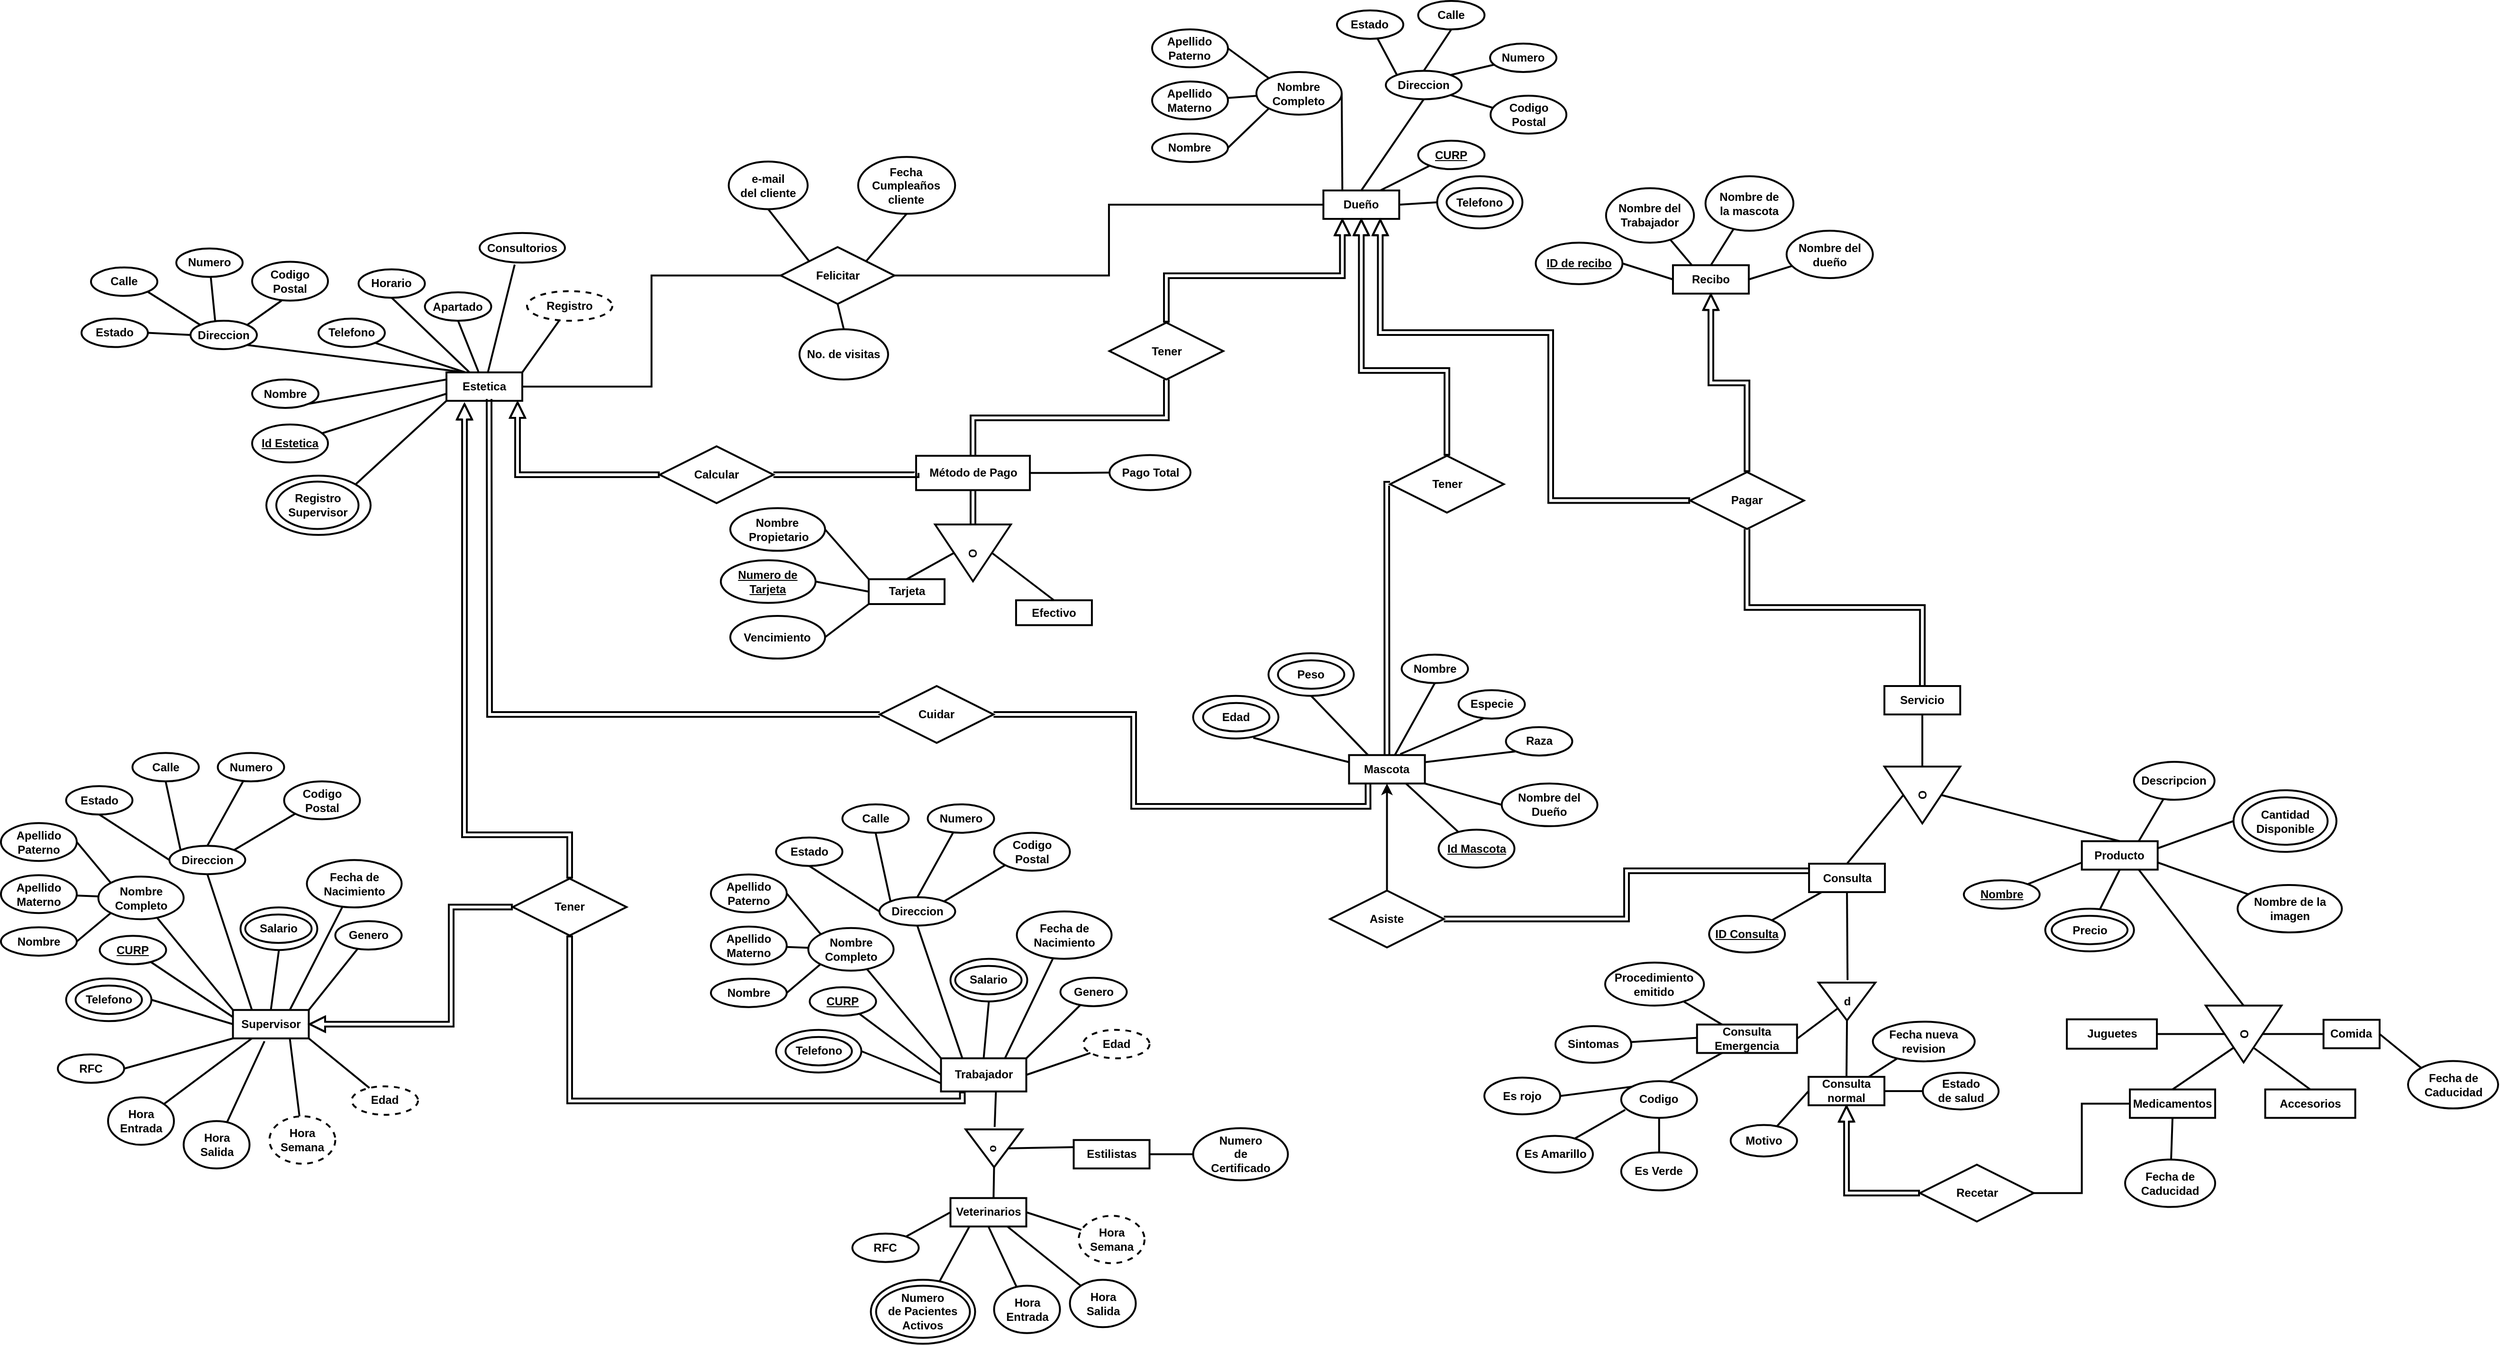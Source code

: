 <mxfile version="17.2.4" type="google"><diagram id="ZzNMAyP3HNe8zufdhyEZ" name="Page-1"><mxGraphModel grid="1" page="1" gridSize="10" guides="1" tooltips="1" connect="1" arrows="1" fold="1" pageScale="1" pageWidth="827" pageHeight="1169" math="0" shadow="0"><root><mxCell id="0"/><mxCell id="1" parent="0"/><mxCell id="FoRTFGQqfx3V27HA2olC-1" value="Mascota" style="rounded=0;whiteSpace=wrap;html=1;fontStyle=1;strokeWidth=2;" vertex="1" parent="1"><mxGeometry x="997.25" y="495.87" width="80" height="30" as="geometry"/></mxCell><mxCell id="FoRTFGQqfx3V27HA2olC-4" value="Nombre" style="ellipse;whiteSpace=wrap;html=1;fontStyle=1;strokeWidth=2;" vertex="1" parent="1"><mxGeometry x="1052.75" y="389.87" width="70" height="30" as="geometry"/></mxCell><mxCell id="FoRTFGQqfx3V27HA2olC-5" value="Raza" style="ellipse;whiteSpace=wrap;html=1;fontStyle=1;strokeWidth=2;" vertex="1" parent="1"><mxGeometry x="1162.75" y="466.37" width="70" height="30" as="geometry"/></mxCell><mxCell id="FoRTFGQqfx3V27HA2olC-6" value="Nombre del Dueño" style="ellipse;whiteSpace=wrap;html=1;fontStyle=1;strokeWidth=2;" vertex="1" parent="1"><mxGeometry x="1158.3" y="525.87" width="101" height="45" as="geometry"/></mxCell><mxCell id="FoRTFGQqfx3V27HA2olC-7" value="Especie" style="ellipse;whiteSpace=wrap;html=1;fontStyle=1;strokeWidth=2;" vertex="1" parent="1"><mxGeometry x="1112.75" y="427.37" width="70" height="30" as="geometry"/></mxCell><mxCell id="FoRTFGQqfx3V27HA2olC-8" value="Peso" style="ellipse;whiteSpace=wrap;html=1;fontStyle=1;strokeWidth=2;" vertex="1" parent="1"><mxGeometry x="922.25" y="395.87" width="70" height="30" as="geometry"/></mxCell><mxCell id="FoRTFGQqfx3V27HA2olC-9" value="" style="endArrow=none;html=1;rounded=0;entryX=0.5;entryY=1;entryDx=0;entryDy=0;fontStyle=1;strokeWidth=2;" edge="1" parent="1" source="FoRTFGQqfx3V27HA2olC-1" target="FoRTFGQqfx3V27HA2olC-4"><mxGeometry width="50" height="50" relative="1" as="geometry"><mxPoint x="1137.25" y="615.87" as="sourcePoint"/><mxPoint x="1187.25" y="565.87" as="targetPoint"/></mxGeometry></mxCell><mxCell id="FoRTFGQqfx3V27HA2olC-10" value="" style="endArrow=none;html=1;rounded=0;exitX=0.675;exitY=-0.033;exitDx=0;exitDy=0;fontStyle=1;strokeWidth=2;entryX=0.371;entryY=1;entryDx=0;entryDy=0;entryPerimeter=0;exitPerimeter=0;" edge="1" parent="1" source="FoRTFGQqfx3V27HA2olC-1" target="FoRTFGQqfx3V27HA2olC-7"><mxGeometry width="50" height="50" relative="1" as="geometry"><mxPoint x="1087.25" y="513.37" as="sourcePoint"/><mxPoint x="1078.25" y="400.87" as="targetPoint"/></mxGeometry></mxCell><mxCell id="FoRTFGQqfx3V27HA2olC-11" value="" style="endArrow=none;html=1;rounded=0;exitX=0;exitY=0.25;exitDx=0;exitDy=0;fontStyle=1;strokeWidth=2;entryX=0.705;entryY=0.984;entryDx=0;entryDy=0;entryPerimeter=0;" edge="1" parent="1" source="FoRTFGQqfx3V27HA2olC-1" target="olBLM4obCOga0gSGanBm-6"><mxGeometry width="50" height="50" relative="1" as="geometry"><mxPoint x="1097.25" y="523.37" as="sourcePoint"/><mxPoint x="1157.25" y="495.87" as="targetPoint"/></mxGeometry></mxCell><mxCell id="FoRTFGQqfx3V27HA2olC-12" value="" style="endArrow=none;html=1;rounded=0;fontStyle=1;strokeWidth=2;entryX=0.5;entryY=1;entryDx=0;entryDy=0;exitX=0.25;exitY=0;exitDx=0;exitDy=0;" edge="1" parent="1" source="FoRTFGQqfx3V27HA2olC-1" target="olBLM4obCOga0gSGanBm-7"><mxGeometry width="50" height="50" relative="1" as="geometry"><mxPoint x="991.75" y="468.37" as="sourcePoint"/><mxPoint x="1157.25" y="525.87" as="targetPoint"/></mxGeometry></mxCell><mxCell id="FoRTFGQqfx3V27HA2olC-13" value="" style="endArrow=none;html=1;rounded=0;exitX=1;exitY=0.25;exitDx=0;exitDy=0;entryX=0;entryY=1;entryDx=0;entryDy=0;fontStyle=1;strokeWidth=2;" edge="1" parent="1" source="FoRTFGQqfx3V27HA2olC-1" target="FoRTFGQqfx3V27HA2olC-5"><mxGeometry width="50" height="50" relative="1" as="geometry"><mxPoint x="1112.75" y="527.37" as="sourcePoint"/><mxPoint x="1182.75" y="567.37" as="targetPoint"/></mxGeometry></mxCell><mxCell id="FoRTFGQqfx3V27HA2olC-14" value="Edad" style="ellipse;whiteSpace=wrap;html=1;fontStyle=1;strokeWidth=2;" vertex="1" parent="1"><mxGeometry x="843.25" y="440.87" width="70" height="30" as="geometry"/></mxCell><mxCell id="FoRTFGQqfx3V27HA2olC-15" value="" style="endArrow=none;html=1;rounded=0;exitX=1;exitY=1;exitDx=0;exitDy=0;entryX=0;entryY=0.5;entryDx=0;entryDy=0;fontStyle=1;strokeWidth=2;" edge="1" parent="1" source="FoRTFGQqfx3V27HA2olC-1" target="FoRTFGQqfx3V27HA2olC-6"><mxGeometry width="50" height="50" relative="1" as="geometry"><mxPoint x="1112.75" y="542.37" as="sourcePoint"/><mxPoint x="1162.75" y="534.87" as="targetPoint"/></mxGeometry></mxCell><mxCell id="khHSz9isGjK0dm82PbVH-10" style="rounded=0;orthogonalLoop=1;jettySize=auto;html=1;exitX=1;exitY=0;exitDx=0;exitDy=0;endArrow=none;endFill=0;strokeWidth=2;" edge="1" parent="1" source="FoRTFGQqfx3V27HA2olC-16" target="khHSz9isGjK0dm82PbVH-8"><mxGeometry relative="1" as="geometry"/></mxCell><mxCell id="khHSz9isGjK0dm82PbVH-17" style="edgeStyle=orthogonalEdgeStyle;shape=link;rounded=0;orthogonalLoop=1;jettySize=auto;html=1;exitX=1;exitY=0.5;exitDx=0;exitDy=0;entryX=0.25;entryY=1;entryDx=0;entryDy=0;endArrow=classic;endFill=1;strokeWidth=2;" edge="1" parent="1" source="khHSz9isGjK0dm82PbVH-18" target="FoRTFGQqfx3V27HA2olC-1"><mxGeometry relative="1" as="geometry"><Array as="points"><mxPoint x="770" y="453"/><mxPoint x="770" y="550"/><mxPoint x="1017" y="550"/></Array></mxGeometry></mxCell><mxCell id="FoRTFGQqfx3V27HA2olC-16" value="Estetica" style="rounded=0;whiteSpace=wrap;html=1;strokeWidth=2;fontStyle=1" vertex="1" parent="1"><mxGeometry x="45" y="92" width="80" height="30" as="geometry"/></mxCell><mxCell id="FoRTFGQqfx3V27HA2olC-17" value="Nombre" style="ellipse;whiteSpace=wrap;html=1;strokeWidth=2;fontStyle=1" vertex="1" parent="1"><mxGeometry x="-160" y="99.5" width="70" height="30" as="geometry"/></mxCell><mxCell id="FoRTFGQqfx3V27HA2olC-20" value="Horario" style="ellipse;whiteSpace=wrap;html=1;strokeWidth=2;fontStyle=1" vertex="1" parent="1"><mxGeometry x="-47.75" y="-16.75" width="70" height="30" as="geometry"/></mxCell><mxCell id="FoRTFGQqfx3V27HA2olC-21" value="Telefono" style="ellipse;whiteSpace=wrap;html=1;strokeWidth=2;fontStyle=1" vertex="1" parent="1"><mxGeometry x="-90" y="35.25" width="70" height="30" as="geometry"/></mxCell><mxCell id="FoRTFGQqfx3V27HA2olC-22" value="" style="endArrow=none;html=1;rounded=0;exitX=0;exitY=0.25;exitDx=0;exitDy=0;entryX=1;entryY=1;entryDx=0;entryDy=0;strokeWidth=2;fontStyle=1" edge="1" parent="1" source="FoRTFGQqfx3V27HA2olC-16" target="FoRTFGQqfx3V27HA2olC-17"><mxGeometry width="50" height="50" relative="1" as="geometry"><mxPoint x="175" y="222" as="sourcePoint"/><mxPoint x="225" y="172" as="targetPoint"/></mxGeometry></mxCell><mxCell id="FoRTFGQqfx3V27HA2olC-23" value="" style="endArrow=none;html=1;rounded=0;entryX=0.5;entryY=1;entryDx=0;entryDy=0;strokeWidth=2;fontStyle=1" edge="1" parent="1" source="FoRTFGQqfx3V27HA2olC-16" target="FoRTFGQqfx3V27HA2olC-20"><mxGeometry width="50" height="50" relative="1" as="geometry"><mxPoint x="66.5" y="309.5" as="sourcePoint"/><mxPoint x="126.5" y="247" as="targetPoint"/></mxGeometry></mxCell><mxCell id="FoRTFGQqfx3V27HA2olC-24" value="" style="endArrow=none;html=1;rounded=0;exitX=0.25;exitY=0;exitDx=0;exitDy=0;entryX=1;entryY=1;entryDx=0;entryDy=0;strokeWidth=2;fontStyle=1" edge="1" parent="1" source="FoRTFGQqfx3V27HA2olC-16" target="FoRTFGQqfx3V27HA2olC-27"><mxGeometry width="50" height="50" relative="1" as="geometry"><mxPoint x="135" y="129.5" as="sourcePoint"/><mxPoint x="195" y="102" as="targetPoint"/></mxGeometry></mxCell><mxCell id="FoRTFGQqfx3V27HA2olC-25" value="" style="endArrow=none;html=1;rounded=0;strokeWidth=2;fontStyle=1;entryX=1;entryY=1;entryDx=0;entryDy=0;exitX=0.25;exitY=0;exitDx=0;exitDy=0;" edge="1" parent="1" source="FoRTFGQqfx3V27HA2olC-16" target="FoRTFGQqfx3V27HA2olC-21"><mxGeometry width="50" height="50" relative="1" as="geometry"><mxPoint x="50" y="97.5" as="sourcePoint"/><mxPoint x="113.98" y="58.015" as="targetPoint"/></mxGeometry></mxCell><mxCell id="FoRTFGQqfx3V27HA2olC-27" value="Direccion" style="ellipse;whiteSpace=wrap;html=1;strokeWidth=2;fontStyle=1" vertex="1" parent="1"><mxGeometry x="-225" y="37.5" width="70" height="30" as="geometry"/></mxCell><mxCell id="FoRTFGQqfx3V27HA2olC-30" value="Estado" style="ellipse;whiteSpace=wrap;html=1;strokeWidth=2;fontStyle=1" vertex="1" parent="1"><mxGeometry x="-340" y="35.25" width="70" height="30" as="geometry"/></mxCell><mxCell id="FoRTFGQqfx3V27HA2olC-33" value="Codigo Postal" style="ellipse;whiteSpace=wrap;html=1;strokeWidth=2;fontStyle=1" vertex="1" parent="1"><mxGeometry x="-160" y="-24.75" width="80" height="41" as="geometry"/></mxCell><mxCell id="FoRTFGQqfx3V27HA2olC-34" value="Numero" style="ellipse;whiteSpace=wrap;html=1;strokeWidth=2;fontStyle=1" vertex="1" parent="1"><mxGeometry x="-240" y="-38.75" width="70" height="30" as="geometry"/></mxCell><mxCell id="FoRTFGQqfx3V27HA2olC-35" value="" style="endArrow=none;html=1;rounded=0;entryX=1;entryY=0.5;entryDx=0;entryDy=0;exitX=0;exitY=0.5;exitDx=0;exitDy=0;strokeWidth=2;fontStyle=1" edge="1" parent="1" source="FoRTFGQqfx3V27HA2olC-27" target="FoRTFGQqfx3V27HA2olC-30"><mxGeometry width="50" height="50" relative="1" as="geometry"><mxPoint x="-260" y="16.25" as="sourcePoint"/><mxPoint x="-70" y="76.25" as="targetPoint"/></mxGeometry></mxCell><mxCell id="FoRTFGQqfx3V27HA2olC-36" value="" style="endArrow=none;html=1;rounded=0;exitX=1;exitY=0;exitDx=0;exitDy=0;entryX=0.388;entryY=1;entryDx=0;entryDy=0;strokeWidth=2;fontStyle=1;entryPerimeter=0;" edge="1" parent="1" source="FoRTFGQqfx3V27HA2olC-27" target="FoRTFGQqfx3V27HA2olC-33"><mxGeometry width="50" height="50" relative="1" as="geometry"><mxPoint x="-220" y="6.25" as="sourcePoint"/><mxPoint x="-110" y="-38.75" as="targetPoint"/></mxGeometry></mxCell><mxCell id="FoRTFGQqfx3V27HA2olC-37" value="" style="endArrow=none;html=1;rounded=0;entryX=1;entryY=1;entryDx=0;entryDy=0;strokeWidth=2;fontStyle=1;exitX=0;exitY=0;exitDx=0;exitDy=0;" edge="1" parent="1" source="FoRTFGQqfx3V27HA2olC-27" target="FoRTFGQqfx3V27HA2olC-40"><mxGeometry width="50" height="50" relative="1" as="geometry"><mxPoint x="-220" y="45.25" as="sourcePoint"/><mxPoint x="-100" y="6.25" as="targetPoint"/></mxGeometry></mxCell><mxCell id="FoRTFGQqfx3V27HA2olC-38" value="" style="endArrow=none;html=1;rounded=0;exitX=0.371;exitY=0;exitDx=0;exitDy=0;strokeWidth=2;fontStyle=1;exitPerimeter=0;" edge="1" parent="1" source="FoRTFGQqfx3V27HA2olC-27" target="FoRTFGQqfx3V27HA2olC-34"><mxGeometry width="50" height="50" relative="1" as="geometry"><mxPoint x="-240" y="26.25" as="sourcePoint"/><mxPoint x="-100" y="36.25" as="targetPoint"/></mxGeometry></mxCell><mxCell id="FoRTFGQqfx3V27HA2olC-40" value="Calle" style="ellipse;whiteSpace=wrap;html=1;strokeWidth=2;fontStyle=1" vertex="1" parent="1"><mxGeometry x="-330" y="-18.75" width="70" height="30" as="geometry"/></mxCell><mxCell id="FoRTFGQqfx3V27HA2olC-42" value="&lt;span&gt;Dueño&lt;/span&gt;" style="rounded=0;whiteSpace=wrap;html=1;strokeWidth=2;fontStyle=1" vertex="1" parent="1"><mxGeometry x="970.18" y="-100" width="80" height="30" as="geometry"/></mxCell><mxCell id="FoRTFGQqfx3V27HA2olC-43" value="Nombre&lt;br&gt;Completo" style="ellipse;whiteSpace=wrap;html=1;strokeWidth=2;fontStyle=1" vertex="1" parent="1"><mxGeometry x="899.49" y="-225" width="90" height="45" as="geometry"/></mxCell><mxCell id="FoRTFGQqfx3V27HA2olC-45" value="Telefono" style="ellipse;whiteSpace=wrap;html=1;strokeWidth=2;fontStyle=1" vertex="1" parent="1"><mxGeometry x="1100.18" y="-102.5" width="70" height="30" as="geometry"/></mxCell><mxCell id="FoRTFGQqfx3V27HA2olC-46" value="" style="endArrow=none;html=1;rounded=0;exitX=0.25;exitY=0;exitDx=0;exitDy=0;entryX=1;entryY=0.5;entryDx=0;entryDy=0;strokeWidth=2;fontStyle=1" edge="1" parent="1" source="FoRTFGQqfx3V27HA2olC-42" target="FoRTFGQqfx3V27HA2olC-43"><mxGeometry width="50" height="50" relative="1" as="geometry"><mxPoint x="1029.49" y="-202.5" as="sourcePoint"/><mxPoint x="1199.49" y="-155" as="targetPoint"/></mxGeometry></mxCell><mxCell id="FoRTFGQqfx3V27HA2olC-48" value="" style="endArrow=none;html=1;rounded=0;exitX=0.5;exitY=0;exitDx=0;exitDy=0;entryX=0.5;entryY=1;entryDx=0;entryDy=0;strokeWidth=2;fontStyle=1" edge="1" parent="1" source="FoRTFGQqfx3V27HA2olC-42" target="FoRTFGQqfx3V27HA2olC-50"><mxGeometry width="50" height="50" relative="1" as="geometry"><mxPoint x="1049.49" y="-217.5" as="sourcePoint"/><mxPoint x="1169.49" y="-225" as="targetPoint"/></mxGeometry></mxCell><mxCell id="FoRTFGQqfx3V27HA2olC-49" value="" style="endArrow=none;html=1;rounded=0;exitX=1;exitY=0.5;exitDx=0;exitDy=0;strokeWidth=2;fontStyle=1;entryX=0;entryY=0.5;entryDx=0;entryDy=0;" edge="1" parent="1" source="FoRTFGQqfx3V27HA2olC-42" target="olBLM4obCOga0gSGanBm-4"><mxGeometry width="50" height="50" relative="1" as="geometry"><mxPoint x="1010.18" y="-112.5" as="sourcePoint"/><mxPoint x="1051.68" y="112.5" as="targetPoint"/></mxGeometry></mxCell><mxCell id="FoRTFGQqfx3V27HA2olC-50" value="Direccion" style="ellipse;whiteSpace=wrap;html=1;strokeWidth=2;fontStyle=1" vertex="1" parent="1"><mxGeometry x="1036.04" y="-226.25" width="80" height="30" as="geometry"/></mxCell><mxCell id="FoRTFGQqfx3V27HA2olC-51" value="Estado" style="ellipse;whiteSpace=wrap;html=1;strokeWidth=2;fontStyle=1" vertex="1" parent="1"><mxGeometry x="984.49" y="-290" width="70" height="30" as="geometry"/></mxCell><mxCell id="FoRTFGQqfx3V27HA2olC-52" value="Codigo Postal" style="ellipse;whiteSpace=wrap;html=1;strokeWidth=2;fontStyle=1" vertex="1" parent="1"><mxGeometry x="1146.55" y="-200" width="80" height="40" as="geometry"/></mxCell><mxCell id="FoRTFGQqfx3V27HA2olC-53" value="Numero" style="ellipse;whiteSpace=wrap;html=1;strokeWidth=2;fontStyle=1" vertex="1" parent="1"><mxGeometry x="1146.04" y="-255" width="70" height="30" as="geometry"/></mxCell><mxCell id="FoRTFGQqfx3V27HA2olC-54" value="" style="endArrow=none;html=1;rounded=0;exitX=0;exitY=0;exitDx=0;exitDy=0;strokeWidth=2;fontStyle=1;" edge="1" parent="1" source="FoRTFGQqfx3V27HA2olC-50" target="FoRTFGQqfx3V27HA2olC-51"><mxGeometry width="50" height="50" relative="1" as="geometry"><mxPoint x="996.04" y="-288.75" as="sourcePoint"/><mxPoint x="966.04" y="-253.75" as="targetPoint"/></mxGeometry></mxCell><mxCell id="FoRTFGQqfx3V27HA2olC-55" value="" style="endArrow=none;html=1;rounded=0;exitX=1;exitY=1;exitDx=0;exitDy=0;entryX=0.033;entryY=0.322;entryDx=0;entryDy=0;strokeWidth=2;fontStyle=1;entryPerimeter=0;" edge="1" parent="1" source="FoRTFGQqfx3V27HA2olC-50" target="FoRTFGQqfx3V27HA2olC-52"><mxGeometry width="50" height="50" relative="1" as="geometry"><mxPoint x="976.73" y="-181.25" as="sourcePoint"/><mxPoint x="1086.73" y="-226.25" as="targetPoint"/></mxGeometry></mxCell><mxCell id="FoRTFGQqfx3V27HA2olC-56" value="" style="endArrow=none;html=1;rounded=0;exitX=0.5;exitY=0;exitDx=0;exitDy=0;entryX=0.5;entryY=1;entryDx=0;entryDy=0;strokeWidth=2;fontStyle=1" edge="1" parent="1" source="FoRTFGQqfx3V27HA2olC-50" target="FoRTFGQqfx3V27HA2olC-58"><mxGeometry width="50" height="50" relative="1" as="geometry"><mxPoint x="936.73" y="-181.25" as="sourcePoint"/><mxPoint x="1096.73" y="-181.25" as="targetPoint"/></mxGeometry></mxCell><mxCell id="FoRTFGQqfx3V27HA2olC-57" value="" style="endArrow=none;html=1;rounded=0;exitX=1;exitY=0;exitDx=0;exitDy=0;strokeWidth=2;fontStyle=1" edge="1" parent="1" source="FoRTFGQqfx3V27HA2olC-50" target="FoRTFGQqfx3V27HA2olC-53"><mxGeometry width="50" height="50" relative="1" as="geometry"><mxPoint x="956.73" y="-161.25" as="sourcePoint"/><mxPoint x="1096.73" y="-151.25" as="targetPoint"/></mxGeometry></mxCell><mxCell id="FoRTFGQqfx3V27HA2olC-58" value="Calle" style="ellipse;whiteSpace=wrap;html=1;strokeWidth=2;fontStyle=1" vertex="1" parent="1"><mxGeometry x="1070.18" y="-300" width="70" height="30" as="geometry"/></mxCell><mxCell id="FoRTFGQqfx3V27HA2olC-62" value="Apellido&lt;br&gt;Paterno" style="ellipse;whiteSpace=wrap;html=1;strokeWidth=2;fontStyle=1" vertex="1" parent="1"><mxGeometry x="789.49" y="-270" width="80" height="40" as="geometry"/></mxCell><mxCell id="FoRTFGQqfx3V27HA2olC-63" value="Apellido&lt;br&gt;Materno" style="ellipse;whiteSpace=wrap;html=1;strokeWidth=2;fontStyle=1" vertex="1" parent="1"><mxGeometry x="789.49" y="-215" width="80" height="40" as="geometry"/></mxCell><mxCell id="FoRTFGQqfx3V27HA2olC-65" value="" style="endArrow=none;html=1;rounded=0;exitX=0;exitY=0;exitDx=0;exitDy=0;entryX=1;entryY=0.5;entryDx=0;entryDy=0;strokeWidth=2;fontStyle=1" edge="1" parent="1" source="FoRTFGQqfx3V27HA2olC-43" target="FoRTFGQqfx3V27HA2olC-62"><mxGeometry width="50" height="50" relative="1" as="geometry"><mxPoint x="952.12" y="-89.61" as="sourcePoint"/><mxPoint x="1039.49" y="-185" as="targetPoint"/></mxGeometry></mxCell><mxCell id="FoRTFGQqfx3V27HA2olC-66" value="" style="endArrow=none;html=1;rounded=0;exitX=0;exitY=1;exitDx=0;exitDy=0;entryX=1;entryY=0.5;entryDx=0;entryDy=0;strokeWidth=2;fontStyle=1" edge="1" parent="1" source="FoRTFGQqfx3V27HA2olC-43" target="FoRTFGQqfx3V27HA2olC-68"><mxGeometry width="50" height="50" relative="1" as="geometry"><mxPoint x="919.616" y="-85.553" as="sourcePoint"/><mxPoint x="1049.49" y="-140" as="targetPoint"/></mxGeometry></mxCell><mxCell id="FoRTFGQqfx3V27HA2olC-67" value="" style="endArrow=none;html=1;rounded=0;strokeWidth=2;fontStyle=1" edge="1" parent="1" source="FoRTFGQqfx3V27HA2olC-43" target="FoRTFGQqfx3V27HA2olC-63"><mxGeometry width="50" height="50" relative="1" as="geometry"><mxPoint x="931.89" y="-90" as="sourcePoint"/><mxPoint x="1049.49" y="-110" as="targetPoint"/></mxGeometry></mxCell><mxCell id="FoRTFGQqfx3V27HA2olC-68" value="Nombre" style="ellipse;whiteSpace=wrap;html=1;strokeWidth=2;fontStyle=1" vertex="1" parent="1"><mxGeometry x="789.49" y="-160" width="80" height="30" as="geometry"/></mxCell><mxCell id="FoRTFGQqfx3V27HA2olC-72" value="Estilistas" style="rounded=0;whiteSpace=wrap;html=1;fontStyle=1;strokeWidth=2;" vertex="1" parent="1"><mxGeometry x="706.75" y="902.12" width="80" height="30" as="geometry"/></mxCell><mxCell id="FoRTFGQqfx3V27HA2olC-73" value="Veterinarios" style="rounded=0;whiteSpace=wrap;html=1;fontStyle=1;strokeWidth=2;" vertex="1" parent="1"><mxGeometry x="576.75" y="963.37" width="80" height="30" as="geometry"/></mxCell><mxCell id="FoRTFGQqfx3V27HA2olC-74" value="RFC" style="ellipse;whiteSpace=wrap;html=1;fontStyle=1;strokeWidth=2;" vertex="1" parent="1"><mxGeometry x="473.25" y="1000.87" width="70" height="30" as="geometry"/></mxCell><mxCell id="FoRTFGQqfx3V27HA2olC-75" value="" style="endArrow=none;html=1;rounded=0;fontStyle=1;strokeWidth=2;exitX=0;exitY=0.5;exitDx=0;exitDy=0;" edge="1" parent="1" source="FoRTFGQqfx3V27HA2olC-73" target="FoRTFGQqfx3V27HA2olC-74"><mxGeometry width="50" height="50" relative="1" as="geometry"><mxPoint x="612.75" y="995.87" as="sourcePoint"/><mxPoint x="493.25" y="1247.12" as="targetPoint"/></mxGeometry></mxCell><mxCell id="FoRTFGQqfx3V27HA2olC-77" value="Numero&lt;br&gt;de&lt;br&gt;Certificado" style="ellipse;whiteSpace=wrap;html=1;fontStyle=1;strokeWidth=2;" vertex="1" parent="1"><mxGeometry x="832.75" y="889.62" width="100" height="55" as="geometry"/></mxCell><mxCell id="FoRTFGQqfx3V27HA2olC-78" value="" style="endArrow=none;html=1;rounded=0;exitX=1;exitY=0.5;exitDx=0;exitDy=0;entryX=0;entryY=0.5;entryDx=0;entryDy=0;fontStyle=1;strokeWidth=2;" edge="1" parent="1" source="FoRTFGQqfx3V27HA2olC-72" target="FoRTFGQqfx3V27HA2olC-77"><mxGeometry width="50" height="50" relative="1" as="geometry"><mxPoint x="767.75" y="965.87" as="sourcePoint"/><mxPoint x="875.25" y="1178.37" as="targetPoint"/></mxGeometry></mxCell><mxCell id="FoRTFGQqfx3V27HA2olC-79" value="Numero&lt;br&gt;de Pacientes&lt;br&gt;Activos" style="ellipse;whiteSpace=wrap;html=1;fontStyle=1;strokeWidth=2;" vertex="1" parent="1"><mxGeometry x="498.25" y="1055.87" width="99" height="55" as="geometry"/></mxCell><mxCell id="FoRTFGQqfx3V27HA2olC-80" value="" style="endArrow=none;html=1;rounded=0;exitX=0.25;exitY=1;exitDx=0;exitDy=0;fontStyle=1;strokeWidth=2;" edge="1" parent="1" source="FoRTFGQqfx3V27HA2olC-73" target="olBLM4obCOga0gSGanBm-13"><mxGeometry width="50" height="50" relative="1" as="geometry"><mxPoint x="573.25" y="992.12" as="sourcePoint"/><mxPoint x="552.75" y="1062.12" as="targetPoint"/></mxGeometry></mxCell><mxCell id="FoRTFGQqfx3V27HA2olC-136" value="&lt;p style=&quot;line-height: 1.2&quot;&gt;&lt;u&gt;CURP&lt;/u&gt;&lt;/p&gt;" style="ellipse;whiteSpace=wrap;html=1;strokeWidth=2;fontStyle=1" vertex="1" parent="1"><mxGeometry x="1070.18" y="-152.5" width="70" height="30" as="geometry"/></mxCell><mxCell id="FoRTFGQqfx3V27HA2olC-137" value="" style="endArrow=none;html=1;rounded=0;exitX=0.75;exitY=0;exitDx=0;exitDy=0;strokeWidth=2;fontStyle=1" edge="1" parent="1" source="FoRTFGQqfx3V27HA2olC-42" target="FoRTFGQqfx3V27HA2olC-136"><mxGeometry width="50" height="50" relative="1" as="geometry"><mxPoint x="1040.18" y="-82.5" as="sourcePoint"/><mxPoint x="1061.68" y="122.5" as="targetPoint"/></mxGeometry></mxCell><mxCell id="5V470xYc66ox6oTAn8Y4-2" value="Trabajador" style="rounded=0;whiteSpace=wrap;html=1;strokeWidth=2;fontStyle=1" vertex="1" parent="1"><mxGeometry x="566.75" y="815.87" width="90" height="35" as="geometry"/></mxCell><mxCell id="5V470xYc66ox6oTAn8Y4-3" value="Nombre&lt;br&gt;Completo" style="ellipse;whiteSpace=wrap;html=1;strokeWidth=2;fontStyle=1" vertex="1" parent="1"><mxGeometry x="426.75" y="678.37" width="90" height="45" as="geometry"/></mxCell><mxCell id="5V470xYc66ox6oTAn8Y4-4" value="Telefono" style="ellipse;whiteSpace=wrap;html=1;strokeWidth=2;fontStyle=1" vertex="1" parent="1"><mxGeometry x="402.75" y="793.37" width="70" height="30" as="geometry"/></mxCell><mxCell id="5V470xYc66ox6oTAn8Y4-5" value="" style="endArrow=none;html=1;rounded=0;exitX=0;exitY=0;exitDx=0;exitDy=0;entryX=0.689;entryY=0.967;entryDx=0;entryDy=0;strokeWidth=2;fontStyle=1;entryPerimeter=0;" edge="1" parent="1" source="5V470xYc66ox6oTAn8Y4-2" target="5V470xYc66ox6oTAn8Y4-3"><mxGeometry width="50" height="50" relative="1" as="geometry"><mxPoint x="676.75" y="810.87" as="sourcePoint"/><mxPoint x="726.75" y="760.87" as="targetPoint"/></mxGeometry></mxCell><mxCell id="5V470xYc66ox6oTAn8Y4-6" value="" style="endArrow=none;html=1;rounded=0;exitX=0.25;exitY=0;exitDx=0;exitDy=0;entryX=0.5;entryY=1;entryDx=0;entryDy=0;strokeWidth=2;fontStyle=1" edge="1" parent="1" source="5V470xYc66ox6oTAn8Y4-2" target="5V470xYc66ox6oTAn8Y4-8"><mxGeometry width="50" height="50" relative="1" as="geometry"><mxPoint x="636.75" y="718.37" as="sourcePoint"/><mxPoint x="696.75" y="690.87" as="targetPoint"/></mxGeometry></mxCell><mxCell id="5V470xYc66ox6oTAn8Y4-7" value="" style="endArrow=none;html=1;rounded=0;exitX=0;exitY=0.75;exitDx=0;exitDy=0;strokeWidth=2;fontStyle=1;entryX=1;entryY=0.5;entryDx=0;entryDy=0;" edge="1" parent="1" source="5V470xYc66ox6oTAn8Y4-2" target="olBLM4obCOga0gSGanBm-11"><mxGeometry width="50" height="50" relative="1" as="geometry"><mxPoint x="596.75" y="685.87" as="sourcePoint"/><mxPoint x="638.25" y="910.87" as="targetPoint"/></mxGeometry></mxCell><mxCell id="5V470xYc66ox6oTAn8Y4-8" value="Direccion" style="ellipse;whiteSpace=wrap;html=1;strokeWidth=2;fontStyle=1" vertex="1" parent="1"><mxGeometry x="501.75" y="645.87" width="80" height="30" as="geometry"/></mxCell><mxCell id="5V470xYc66ox6oTAn8Y4-9" value="Estado" style="ellipse;whiteSpace=wrap;html=1;strokeWidth=2;fontStyle=1" vertex="1" parent="1"><mxGeometry x="392.75" y="582.87" width="70" height="30" as="geometry"/></mxCell><mxCell id="5V470xYc66ox6oTAn8Y4-10" value="Codigo Postal" style="ellipse;whiteSpace=wrap;html=1;strokeWidth=2;fontStyle=1" vertex="1" parent="1"><mxGeometry x="622.75" y="577.87" width="80" height="40" as="geometry"/></mxCell><mxCell id="5V470xYc66ox6oTAn8Y4-11" value="Numero" style="ellipse;whiteSpace=wrap;html=1;strokeWidth=2;fontStyle=1" vertex="1" parent="1"><mxGeometry x="552.75" y="547.87" width="70" height="30" as="geometry"/></mxCell><mxCell id="5V470xYc66ox6oTAn8Y4-12" value="" style="endArrow=none;html=1;rounded=0;exitX=0;exitY=0.5;exitDx=0;exitDy=0;strokeWidth=2;fontStyle=1;entryX=0.5;entryY=1;entryDx=0;entryDy=0;" edge="1" parent="1" source="5V470xYc66ox6oTAn8Y4-8" target="5V470xYc66ox6oTAn8Y4-9"><mxGeometry width="50" height="50" relative="1" as="geometry"><mxPoint x="436.75" y="578.37" as="sourcePoint"/><mxPoint x="406.75" y="613.37" as="targetPoint"/></mxGeometry></mxCell><mxCell id="5V470xYc66ox6oTAn8Y4-13" value="" style="endArrow=none;html=1;rounded=0;exitX=1;exitY=0;exitDx=0;exitDy=0;entryX=0;entryY=1;entryDx=0;entryDy=0;strokeWidth=2;fontStyle=1;" edge="1" parent="1" source="5V470xYc66ox6oTAn8Y4-8" target="5V470xYc66ox6oTAn8Y4-10"><mxGeometry width="50" height="50" relative="1" as="geometry"><mxPoint x="476.75" y="568.37" as="sourcePoint"/><mxPoint x="586.75" y="523.37" as="targetPoint"/></mxGeometry></mxCell><mxCell id="5V470xYc66ox6oTAn8Y4-14" value="" style="endArrow=none;html=1;rounded=0;exitX=0;exitY=0;exitDx=0;exitDy=0;entryX=0.5;entryY=1;entryDx=0;entryDy=0;strokeWidth=2;fontStyle=1" edge="1" parent="1" source="5V470xYc66ox6oTAn8Y4-8" target="5V470xYc66ox6oTAn8Y4-16"><mxGeometry width="50" height="50" relative="1" as="geometry"><mxPoint x="436.75" y="568.37" as="sourcePoint"/><mxPoint x="596.75" y="568.37" as="targetPoint"/></mxGeometry></mxCell><mxCell id="5V470xYc66ox6oTAn8Y4-15" value="" style="endArrow=none;html=1;rounded=0;exitX=0.5;exitY=0;exitDx=0;exitDy=0;strokeWidth=2;fontStyle=1" edge="1" parent="1" source="5V470xYc66ox6oTAn8Y4-8" target="5V470xYc66ox6oTAn8Y4-11"><mxGeometry width="50" height="50" relative="1" as="geometry"><mxPoint x="456.75" y="588.37" as="sourcePoint"/><mxPoint x="596.75" y="598.37" as="targetPoint"/></mxGeometry></mxCell><mxCell id="5V470xYc66ox6oTAn8Y4-16" value="Calle" style="ellipse;whiteSpace=wrap;html=1;strokeWidth=2;fontStyle=1" vertex="1" parent="1"><mxGeometry x="462.75" y="547.87" width="70" height="30" as="geometry"/></mxCell><mxCell id="5V470xYc66ox6oTAn8Y4-17" value="Apellido&lt;br&gt;Paterno" style="ellipse;whiteSpace=wrap;html=1;strokeWidth=2;fontStyle=1" vertex="1" parent="1"><mxGeometry x="324" y="621.87" width="80" height="40" as="geometry"/></mxCell><mxCell id="5V470xYc66ox6oTAn8Y4-18" value="Apellido&lt;br&gt;Materno" style="ellipse;whiteSpace=wrap;html=1;strokeWidth=2;fontStyle=1" vertex="1" parent="1"><mxGeometry x="324" y="676.87" width="80" height="40" as="geometry"/></mxCell><mxCell id="5V470xYc66ox6oTAn8Y4-19" value="" style="endArrow=none;html=1;rounded=0;exitX=0;exitY=0;exitDx=0;exitDy=0;entryX=1;entryY=0.5;entryDx=0;entryDy=0;strokeWidth=2;fontStyle=1" edge="1" parent="1" source="5V470xYc66ox6oTAn8Y4-3" target="5V470xYc66ox6oTAn8Y4-17"><mxGeometry width="50" height="50" relative="1" as="geometry"><mxPoint x="479.38" y="826.26" as="sourcePoint"/><mxPoint x="566.75" y="730.87" as="targetPoint"/></mxGeometry></mxCell><mxCell id="5V470xYc66ox6oTAn8Y4-20" value="" style="endArrow=none;html=1;rounded=0;exitX=0;exitY=1;exitDx=0;exitDy=0;entryX=1;entryY=0.5;entryDx=0;entryDy=0;strokeWidth=2;fontStyle=1" edge="1" parent="1" source="5V470xYc66ox6oTAn8Y4-3" target="5V470xYc66ox6oTAn8Y4-22"><mxGeometry width="50" height="50" relative="1" as="geometry"><mxPoint x="446.876" y="830.317" as="sourcePoint"/><mxPoint x="576.75" y="775.87" as="targetPoint"/></mxGeometry></mxCell><mxCell id="5V470xYc66ox6oTAn8Y4-21" value="" style="endArrow=none;html=1;rounded=0;strokeWidth=2;fontStyle=1" edge="1" parent="1" source="5V470xYc66ox6oTAn8Y4-3" target="5V470xYc66ox6oTAn8Y4-18"><mxGeometry width="50" height="50" relative="1" as="geometry"><mxPoint x="459.15" y="825.87" as="sourcePoint"/><mxPoint x="576.75" y="805.87" as="targetPoint"/></mxGeometry></mxCell><mxCell id="5V470xYc66ox6oTAn8Y4-22" value="Nombre" style="ellipse;whiteSpace=wrap;html=1;strokeWidth=2;fontStyle=1" vertex="1" parent="1"><mxGeometry x="324" y="731.87" width="80" height="30" as="geometry"/></mxCell><mxCell id="5V470xYc66ox6oTAn8Y4-23" value="&lt;p style=&quot;line-height: 1.2&quot;&gt;&lt;u&gt;CURP&lt;/u&gt;&lt;/p&gt;" style="ellipse;whiteSpace=wrap;html=1;strokeWidth=2;fontStyle=1" vertex="1" parent="1"><mxGeometry x="428.25" y="740.87" width="70" height="30" as="geometry"/></mxCell><mxCell id="5V470xYc66ox6oTAn8Y4-24" value="" style="endArrow=none;html=1;rounded=0;exitX=0;exitY=0.5;exitDx=0;exitDy=0;strokeWidth=2;fontStyle=1" edge="1" parent="1" source="5V470xYc66ox6oTAn8Y4-2" target="5V470xYc66ox6oTAn8Y4-23"><mxGeometry width="50" height="50" relative="1" as="geometry"><mxPoint x="626.75" y="715.87" as="sourcePoint"/><mxPoint x="648.25" y="920.87" as="targetPoint"/></mxGeometry></mxCell><mxCell id="5V470xYc66ox6oTAn8Y4-25" value="Salario" style="ellipse;whiteSpace=wrap;html=1;strokeWidth=2;fontStyle=1" vertex="1" parent="1"><mxGeometry x="581.75" y="718.37" width="70" height="30" as="geometry"/></mxCell><mxCell id="5V470xYc66ox6oTAn8Y4-26" value="" style="endArrow=none;html=1;rounded=0;exitX=0.5;exitY=0;exitDx=0;exitDy=0;strokeWidth=2;fontStyle=1;entryX=0.5;entryY=1;entryDx=0;entryDy=0;" edge="1" parent="1" source="5V470xYc66ox6oTAn8Y4-2" target="olBLM4obCOga0gSGanBm-9"><mxGeometry width="50" height="50" relative="1" as="geometry"><mxPoint x="716.75" y="737.12" as="sourcePoint"/><mxPoint x="788.25" y="805.87" as="targetPoint"/></mxGeometry></mxCell><mxCell id="5V470xYc66ox6oTAn8Y4-27" value="Genero" style="ellipse;whiteSpace=wrap;html=1;strokeWidth=2;fontStyle=1" vertex="1" parent="1"><mxGeometry x="692.75" y="730.87" width="70" height="30" as="geometry"/></mxCell><mxCell id="5V470xYc66ox6oTAn8Y4-28" value="" style="endArrow=none;html=1;rounded=0;strokeWidth=2;fontStyle=1;exitX=1;exitY=0;exitDx=0;exitDy=0;" edge="1" parent="1" source="5V470xYc66ox6oTAn8Y4-2" target="5V470xYc66ox6oTAn8Y4-27"><mxGeometry width="50" height="50" relative="1" as="geometry"><mxPoint x="676.75" y="843.37" as="sourcePoint"/><mxPoint x="858.25" y="775.87" as="targetPoint"/></mxGeometry></mxCell><mxCell id="5V470xYc66ox6oTAn8Y4-29" value="&lt;div&gt;Fecha de&lt;/div&gt;&lt;div&gt;Nacimiento&lt;/div&gt;" style="ellipse;whiteSpace=wrap;html=1;strokeWidth=2;fontStyle=1" vertex="1" parent="1"><mxGeometry x="646.75" y="660.87" width="100" height="50" as="geometry"/></mxCell><mxCell id="5V470xYc66ox6oTAn8Y4-30" value="" style="endArrow=none;html=1;rounded=0;exitX=0.75;exitY=0;exitDx=0;exitDy=0;strokeWidth=2;fontStyle=1" edge="1" parent="1" source="5V470xYc66ox6oTAn8Y4-2" target="5V470xYc66ox6oTAn8Y4-29"><mxGeometry width="50" height="50" relative="1" as="geometry"><mxPoint x="836.75" y="752.12" as="sourcePoint"/><mxPoint x="908.25" y="820.87" as="targetPoint"/></mxGeometry></mxCell><mxCell id="5V470xYc66ox6oTAn8Y4-31" value="Edad" style="ellipse;whiteSpace=wrap;html=1;strokeWidth=2;fontStyle=1;dashed=1;" vertex="1" parent="1"><mxGeometry x="716.75" y="785.87" width="70" height="30" as="geometry"/></mxCell><mxCell id="5V470xYc66ox6oTAn8Y4-32" value="" style="endArrow=none;html=1;rounded=0;strokeWidth=2;fontStyle=1;exitX=1;exitY=0.5;exitDx=0;exitDy=0;" edge="1" parent="1" source="5V470xYc66ox6oTAn8Y4-2" target="5V470xYc66ox6oTAn8Y4-31"><mxGeometry width="50" height="50" relative="1" as="geometry"><mxPoint x="656.75" y="830.87" as="sourcePoint"/><mxPoint x="928.25" y="870.87" as="targetPoint"/></mxGeometry></mxCell><mxCell id="5V470xYc66ox6oTAn8Y4-33" value="Producto" style="rounded=0;whiteSpace=wrap;html=1;strokeWidth=2;fontStyle=1" vertex="1" parent="1"><mxGeometry x="1770.35" y="586.75" width="80" height="30" as="geometry"/></mxCell><mxCell id="vnxPFj1tirpoRpa9UO0q-12" style="edgeStyle=none;rounded=0;orthogonalLoop=1;jettySize=auto;html=1;entryX=0;entryY=0.75;entryDx=0;entryDy=0;endArrow=none;endFill=0;strokeWidth=2;" edge="1" parent="1" source="vnxPFj1tirpoRpa9UO0q-1" target="5V470xYc66ox6oTAn8Y4-33"><mxGeometry relative="1" as="geometry"/></mxCell><mxCell id="vnxPFj1tirpoRpa9UO0q-1" value="&lt;u&gt;Nombre&lt;/u&gt;" style="ellipse;whiteSpace=wrap;html=1;strokeWidth=2;fontStyle=1" vertex="1" parent="1"><mxGeometry x="1645.85" y="628" width="80" height="30" as="geometry"/></mxCell><mxCell id="vnxPFj1tirpoRpa9UO0q-3" style="rounded=0;orthogonalLoop=1;jettySize=auto;html=1;entryX=0.75;entryY=1;entryDx=0;entryDy=0;strokeWidth=2;endArrow=none;endFill=0;" edge="1" parent="1" source="vnxPFj1tirpoRpa9UO0q-2" target="FoRTFGQqfx3V27HA2olC-1"><mxGeometry relative="1" as="geometry"/></mxCell><mxCell id="vnxPFj1tirpoRpa9UO0q-2" value="Id Mascota" style="ellipse;whiteSpace=wrap;html=1;fontStyle=5;strokeWidth=2;" vertex="1" parent="1"><mxGeometry x="1091.75" y="574.62" width="80" height="40" as="geometry"/></mxCell><mxCell id="vnxPFj1tirpoRpa9UO0q-13" style="edgeStyle=none;rounded=0;orthogonalLoop=1;jettySize=auto;html=1;entryX=0.5;entryY=1;entryDx=0;entryDy=0;endArrow=none;endFill=0;strokeWidth=2;startArrow=none;" edge="1" parent="1" source="olBLM4obCOga0gSGanBm-2" target="5V470xYc66ox6oTAn8Y4-33"><mxGeometry relative="1" as="geometry"/></mxCell><mxCell id="vnxPFj1tirpoRpa9UO0q-4" value="Precio" style="ellipse;whiteSpace=wrap;html=1;strokeWidth=2;fontStyle=1" vertex="1" parent="1"><mxGeometry x="1738.54" y="665.5" width="80" height="30" as="geometry"/></mxCell><mxCell id="vnxPFj1tirpoRpa9UO0q-15" style="edgeStyle=none;rounded=0;orthogonalLoop=1;jettySize=auto;html=1;entryX=1;entryY=0.25;entryDx=0;entryDy=0;endArrow=none;endFill=0;strokeWidth=2;exitX=0;exitY=0.5;exitDx=0;exitDy=0;" edge="1" parent="1" source="olBLM4obCOga0gSGanBm-1" target="5V470xYc66ox6oTAn8Y4-33"><mxGeometry relative="1" as="geometry"/></mxCell><mxCell id="vnxPFj1tirpoRpa9UO0q-5" value="&lt;div&gt;Cantidad &lt;br&gt;&lt;/div&gt;&lt;div&gt;Disponible&lt;br&gt;&lt;/div&gt;" style="ellipse;whiteSpace=wrap;html=1;strokeWidth=2;fontStyle=1" vertex="1" parent="1"><mxGeometry x="1939.66" y="540.5" width="90" height="50" as="geometry"/></mxCell><mxCell id="vnxPFj1tirpoRpa9UO0q-14" style="edgeStyle=none;rounded=0;orthogonalLoop=1;jettySize=auto;html=1;entryX=0.75;entryY=0;entryDx=0;entryDy=0;endArrow=none;endFill=0;strokeWidth=2;" edge="1" parent="1" source="vnxPFj1tirpoRpa9UO0q-7" target="5V470xYc66ox6oTAn8Y4-33"><mxGeometry relative="1" as="geometry"/></mxCell><mxCell id="vnxPFj1tirpoRpa9UO0q-7" value="Descripcion" style="ellipse;whiteSpace=wrap;html=1;strokeWidth=2;fontStyle=1" vertex="1" parent="1"><mxGeometry x="1825.35" y="503" width="85" height="40" as="geometry"/></mxCell><mxCell id="vnxPFj1tirpoRpa9UO0q-16" style="edgeStyle=none;rounded=0;orthogonalLoop=1;jettySize=auto;html=1;entryX=1;entryY=0.75;entryDx=0;entryDy=0;endArrow=none;endFill=0;strokeWidth=2;" edge="1" parent="1" source="vnxPFj1tirpoRpa9UO0q-8" target="5V470xYc66ox6oTAn8Y4-33"><mxGeometry relative="1" as="geometry"/></mxCell><mxCell id="vnxPFj1tirpoRpa9UO0q-8" value="Nombre de la imagen" style="ellipse;whiteSpace=wrap;html=1;strokeWidth=2;fontStyle=1" vertex="1" parent="1"><mxGeometry x="1934.66" y="633" width="110" height="50" as="geometry"/></mxCell><mxCell id="vnxPFj1tirpoRpa9UO0q-19" style="edgeStyle=none;rounded=0;orthogonalLoop=1;jettySize=auto;html=1;exitX=0;exitY=0;exitDx=0;exitDy=0;entryX=1;entryY=0.5;entryDx=0;entryDy=0;endArrow=none;endFill=0;strokeWidth=2;" edge="1" parent="1" source="vnxPFj1tirpoRpa9UO0q-9" target="vnxPFj1tirpoRpa9UO0q-11"><mxGeometry relative="1" as="geometry"/></mxCell><mxCell id="vnxPFj1tirpoRpa9UO0q-9" value="Fecha de Caducidad" style="ellipse;whiteSpace=wrap;html=1;strokeWidth=2;fontStyle=1" vertex="1" parent="1"><mxGeometry x="2114.5" y="818.75" width="95" height="50" as="geometry"/></mxCell><mxCell id="vnxPFj1tirpoRpa9UO0q-10" value="Medicamentos" style="rounded=0;whiteSpace=wrap;html=1;strokeWidth=2;fontStyle=1" vertex="1" parent="1"><mxGeometry x="1821" y="848.75" width="90" height="30" as="geometry"/></mxCell><mxCell id="vnxPFj1tirpoRpa9UO0q-11" value="Comida" style="rounded=0;whiteSpace=wrap;html=1;strokeWidth=2;fontStyle=1" vertex="1" parent="1"><mxGeometry x="2025.31" y="775.25" width="59.19" height="30" as="geometry"/></mxCell><mxCell id="vnxPFj1tirpoRpa9UO0q-18" style="edgeStyle=none;rounded=0;orthogonalLoop=1;jettySize=auto;html=1;entryX=0;entryY=0.75;entryDx=0;entryDy=0;endArrow=none;endFill=0;strokeWidth=2;" edge="1" parent="1" source="vnxPFj1tirpoRpa9UO0q-17" target="FoRTFGQqfx3V27HA2olC-16"><mxGeometry relative="1" as="geometry"/></mxCell><mxCell id="vnxPFj1tirpoRpa9UO0q-17" value="Id Estetica" style="ellipse;whiteSpace=wrap;html=1;fontStyle=5;strokeWidth=2;" vertex="1" parent="1"><mxGeometry x="-160" y="147" width="80" height="40" as="geometry"/></mxCell><mxCell id="olBLM4obCOga0gSGanBm-1" value="" style="ellipse;whiteSpace=wrap;html=1;fillColor=none;strokeWidth=2;" vertex="1" parent="1"><mxGeometry x="1930.35" y="533" width="108.62" height="65" as="geometry"/></mxCell><mxCell id="olBLM4obCOga0gSGanBm-2" value="" style="ellipse;whiteSpace=wrap;html=1;fillColor=none;strokeWidth=2;" vertex="1" parent="1"><mxGeometry x="1731.73" y="658" width="93.62" height="45" as="geometry"/></mxCell><mxCell id="olBLM4obCOga0gSGanBm-4" value="" style="ellipse;whiteSpace=wrap;html=1;fillColor=none;strokeWidth=2;" vertex="1" parent="1"><mxGeometry x="1090.18" y="-115" width="90" height="55" as="geometry"/></mxCell><mxCell id="olBLM4obCOga0gSGanBm-6" value="" style="ellipse;whiteSpace=wrap;html=1;fillColor=none;strokeWidth=2;" vertex="1" parent="1"><mxGeometry x="832.75" y="433.37" width="90" height="45" as="geometry"/></mxCell><mxCell id="olBLM4obCOga0gSGanBm-7" value="" style="ellipse;whiteSpace=wrap;html=1;fillColor=none;strokeWidth=2;" vertex="1" parent="1"><mxGeometry x="912.25" y="388.37" width="90" height="45" as="geometry"/></mxCell><mxCell id="olBLM4obCOga0gSGanBm-9" value="" style="ellipse;whiteSpace=wrap;html=1;fillColor=none;strokeWidth=2;" vertex="1" parent="1"><mxGeometry x="576.75" y="710.87" width="81" height="45" as="geometry"/></mxCell><mxCell id="olBLM4obCOga0gSGanBm-11" value="" style="ellipse;whiteSpace=wrap;html=1;fillColor=none;strokeWidth=2;" vertex="1" parent="1"><mxGeometry x="392.75" y="785.87" width="90" height="45" as="geometry"/></mxCell><mxCell id="vnxPFj1tirpoRpa9UO0q-21" style="edgeStyle=none;rounded=0;orthogonalLoop=1;jettySize=auto;html=1;entryX=0.5;entryY=1;entryDx=0;entryDy=0;endArrow=none;endFill=0;strokeWidth=2;exitX=0.509;exitY=0.1;exitDx=0;exitDy=0;exitPerimeter=0;" edge="1" parent="1" source="vnxPFj1tirpoRpa9UO0q-20" target="vnxPFj1tirpoRpa9UO0q-10"><mxGeometry relative="1" as="geometry"><mxPoint x="1871.86" y="929.25" as="sourcePoint"/><mxPoint x="1977.36" y="903.25" as="targetPoint"/></mxGeometry></mxCell><mxCell id="vnxPFj1tirpoRpa9UO0q-20" value="Fecha de Caducidad" style="ellipse;whiteSpace=wrap;html=1;strokeWidth=2;fontStyle=1" vertex="1" parent="1"><mxGeometry x="1816" y="922.75" width="95" height="50" as="geometry"/></mxCell><mxCell id="olBLM4obCOga0gSGanBm-13" value="" style="ellipse;whiteSpace=wrap;html=1;fillColor=none;strokeWidth=2;" vertex="1" parent="1"><mxGeometry x="492.75" y="1049.62" width="110" height="67.5" as="geometry"/></mxCell><mxCell id="olBLM4obCOga0gSGanBm-22" value="" style="endArrow=none;html=1;rounded=0;entryX=0.644;entryY=0.988;entryDx=0;entryDy=0;exitX=-0.063;exitY=0.49;exitDx=0;exitDy=0;exitPerimeter=0;strokeWidth=2;entryPerimeter=0;" edge="1" parent="1" source="olBLM4obCOga0gSGanBm-24" target="5V470xYc66ox6oTAn8Y4-2"><mxGeometry width="50" height="50" relative="1" as="geometry"><mxPoint x="562.75" y="940.87" as="sourcePoint"/><mxPoint x="552.75" y="860.87" as="targetPoint"/></mxGeometry></mxCell><mxCell id="olBLM4obCOga0gSGanBm-23" value="" style="endArrow=none;html=1;rounded=0;entryX=1;entryY=0.5;entryDx=0;entryDy=0;strokeWidth=2;exitX=0.568;exitY=-0.014;exitDx=0;exitDy=0;exitPerimeter=0;" edge="1" parent="1" source="FoRTFGQqfx3V27HA2olC-73" target="olBLM4obCOga0gSGanBm-24"><mxGeometry width="50" height="50" relative="1" as="geometry"><mxPoint x="626.75" y="1062.12" as="sourcePoint"/><mxPoint x="706.75" y="972.12" as="targetPoint"/></mxGeometry></mxCell><mxCell id="olBLM4obCOga0gSGanBm-24" value="&lt;b&gt;o&lt;/b&gt;" style="triangle;whiteSpace=wrap;html=1;strokeWidth=2;fillColor=none;rotation=90;" vertex="1" parent="1"><mxGeometry x="602.75" y="880.87" width="40" height="60" as="geometry"/></mxCell><mxCell id="olBLM4obCOga0gSGanBm-25" value="" style="endArrow=none;html=1;rounded=0;exitX=0;exitY=0.25;exitDx=0;exitDy=0;entryX=0.5;entryY=0;entryDx=0;entryDy=0;strokeWidth=2;" edge="1" parent="1" source="FoRTFGQqfx3V27HA2olC-72" target="olBLM4obCOga0gSGanBm-24"><mxGeometry width="50" height="50" relative="1" as="geometry"><mxPoint x="627.75" y="995.87" as="sourcePoint"/><mxPoint x="732.75" y="940.87" as="targetPoint"/></mxGeometry></mxCell><mxCell id="vnxPFj1tirpoRpa9UO0q-26" style="edgeStyle=none;rounded=0;orthogonalLoop=1;jettySize=auto;html=1;entryX=0.5;entryY=1;entryDx=0;entryDy=0;endArrow=none;endFill=0;strokeWidth=2;" edge="1" parent="1" source="vnxPFj1tirpoRpa9UO0q-23" target="FoRTFGQqfx3V27HA2olC-73"><mxGeometry relative="1" as="geometry"/></mxCell><mxCell id="vnxPFj1tirpoRpa9UO0q-23" value="Hora Entrada" style="ellipse;whiteSpace=wrap;html=1;fontStyle=1;strokeWidth=2;" vertex="1" parent="1"><mxGeometry x="622.75" y="1055.87" width="69.5" height="50" as="geometry"/></mxCell><mxCell id="vnxPFj1tirpoRpa9UO0q-27" style="edgeStyle=none;rounded=0;orthogonalLoop=1;jettySize=auto;html=1;endArrow=none;endFill=0;strokeWidth=2;entryX=0.75;entryY=1;entryDx=0;entryDy=0;" edge="1" parent="1" source="vnxPFj1tirpoRpa9UO0q-24" target="FoRTFGQqfx3V27HA2olC-73"><mxGeometry relative="1" as="geometry"><mxPoint x="612.75" y="1052.12" as="targetPoint"/></mxGeometry></mxCell><mxCell id="vnxPFj1tirpoRpa9UO0q-24" value="&lt;div&gt;Hora &lt;br&gt;&lt;/div&gt;&lt;div&gt;Salida&lt;/div&gt;" style="ellipse;whiteSpace=wrap;html=1;fontStyle=1;strokeWidth=2;" vertex="1" parent="1"><mxGeometry x="702.75" y="1049.62" width="69.5" height="50" as="geometry"/></mxCell><mxCell id="vnxPFj1tirpoRpa9UO0q-28" style="edgeStyle=none;rounded=0;orthogonalLoop=1;jettySize=auto;html=1;entryX=1;entryY=0.5;entryDx=0;entryDy=0;endArrow=none;endFill=0;strokeWidth=2;" edge="1" parent="1" source="vnxPFj1tirpoRpa9UO0q-25" target="FoRTFGQqfx3V27HA2olC-73"><mxGeometry relative="1" as="geometry"/></mxCell><mxCell id="vnxPFj1tirpoRpa9UO0q-25" value="Hora Semana" style="ellipse;whiteSpace=wrap;html=1;fontStyle=1;strokeWidth=2;dashed=1;" vertex="1" parent="1"><mxGeometry x="712" y="982.12" width="69.5" height="50" as="geometry"/></mxCell><mxCell id="vnxPFj1tirpoRpa9UO0q-48" style="edgeStyle=orthogonalEdgeStyle;rounded=0;orthogonalLoop=1;jettySize=auto;html=1;entryX=0.5;entryY=1;entryDx=0;entryDy=0;endArrow=none;endFill=0;strokeWidth=2;shape=link;exitX=0.5;exitY=0;exitDx=0;exitDy=0;" edge="1" parent="1" source="vnxPFj1tirpoRpa9UO0q-29" target="vnxPFj1tirpoRpa9UO0q-47"><mxGeometry relative="1" as="geometry"><mxPoint x="656.64" y="198.25" as="sourcePoint"/><mxPoint x="455" y="207.25" as="targetPoint"/><Array as="points"><mxPoint x="601" y="140"/><mxPoint x="805" y="140"/></Array></mxGeometry></mxCell><mxCell id="khHSz9isGjK0dm82PbVH-7" value="" style="edgeStyle=orthogonalEdgeStyle;rounded=0;orthogonalLoop=1;jettySize=auto;html=1;endArrow=none;endFill=0;strokeWidth=2;entryX=0;entryY=0.5;entryDx=0;entryDy=0;" edge="1" parent="1" source="vnxPFj1tirpoRpa9UO0q-29" target="khHSz9isGjK0dm82PbVH-6"><mxGeometry relative="1" as="geometry"><mxPoint x="740.5" y="198.083" as="targetPoint"/></mxGeometry></mxCell><mxCell id="vnxPFj1tirpoRpa9UO0q-29" value="Método de Pago" style="whiteSpace=wrap;html=1;align=center;strokeWidth=2;fontStyle=1" vertex="1" parent="1"><mxGeometry x="540.5" y="180" width="120" height="36.25" as="geometry"/></mxCell><mxCell id="vnxPFj1tirpoRpa9UO0q-30" value="Tarjeta" style="whiteSpace=wrap;html=1;align=center;strokeWidth=2;fontStyle=1" vertex="1" parent="1"><mxGeometry x="490.5" y="310.25" width="80" height="26.25" as="geometry"/></mxCell><mxCell id="vnxPFj1tirpoRpa9UO0q-31" value="Efectivo" style="whiteSpace=wrap;html=1;align=center;strokeWidth=2;fontStyle=1" vertex="1" parent="1"><mxGeometry x="645.95" y="332.5" width="80" height="26.25" as="geometry"/></mxCell><mxCell id="vnxPFj1tirpoRpa9UO0q-32" value="" style="endArrow=none;html=1;rounded=0;entryX=0.5;entryY=1;entryDx=0;entryDy=0;strokeWidth=2;exitX=0;exitY=0.5;exitDx=0;exitDy=0;shape=link;" edge="1" parent="1" source="vnxPFj1tirpoRpa9UO0q-36" target="vnxPFj1tirpoRpa9UO0q-29"><mxGeometry width="50" height="50" relative="1" as="geometry"><mxPoint x="600.95" y="268.75" as="sourcePoint"/><mxPoint x="600.5" y="225" as="targetPoint"/></mxGeometry></mxCell><mxCell id="vnxPFj1tirpoRpa9UO0q-33" value="" style="endArrow=none;html=1;rounded=0;strokeWidth=2;exitX=0.5;exitY=0;exitDx=0;exitDy=0;entryX=0.5;entryY=1;entryDx=0;entryDy=0;" edge="1" parent="1" source="vnxPFj1tirpoRpa9UO0q-30" target="vnxPFj1tirpoRpa9UO0q-36"><mxGeometry width="50" height="50" relative="1" as="geometry"><mxPoint x="522.955" y="333.75" as="sourcePoint"/><mxPoint x="562.95" y="298.75" as="targetPoint"/></mxGeometry></mxCell><mxCell id="vnxPFj1tirpoRpa9UO0q-35" value="" style="endArrow=none;html=1;rounded=0;exitX=0.5;exitY=0;exitDx=0;exitDy=0;strokeWidth=2;entryX=0.5;entryY=0;entryDx=0;entryDy=0;" edge="1" parent="1" source="vnxPFj1tirpoRpa9UO0q-31" target="vnxPFj1tirpoRpa9UO0q-36"><mxGeometry width="50" height="50" relative="1" as="geometry"><mxPoint x="705.5" y="337.5" as="sourcePoint"/><mxPoint x="622.95" y="278.75" as="targetPoint"/></mxGeometry></mxCell><mxCell id="vnxPFj1tirpoRpa9UO0q-36" value="O" style="triangle;whiteSpace=wrap;html=1;strokeWidth=2;rotation=90;fontStyle=1" vertex="1" parent="1"><mxGeometry x="570.5" y="242.5" width="60" height="80" as="geometry"/></mxCell><mxCell id="vnxPFj1tirpoRpa9UO0q-43" style="edgeStyle=none;rounded=0;orthogonalLoop=1;jettySize=auto;html=1;exitX=1;exitY=0.5;exitDx=0;exitDy=0;entryX=0;entryY=0.5;entryDx=0;entryDy=0;endArrow=none;endFill=0;strokeWidth=2;" edge="1" parent="1" source="vnxPFj1tirpoRpa9UO0q-37" target="vnxPFj1tirpoRpa9UO0q-30"><mxGeometry relative="1" as="geometry"/></mxCell><mxCell id="vnxPFj1tirpoRpa9UO0q-37" value="&lt;div&gt;Numero de&lt;/div&gt;&lt;div&gt;Tarjeta&lt;br&gt;&lt;/div&gt;" style="ellipse;whiteSpace=wrap;html=1;align=center;strokeWidth=2;fontStyle=5" vertex="1" parent="1"><mxGeometry x="334.45" y="290.25" width="100" height="45" as="geometry"/></mxCell><mxCell id="vnxPFj1tirpoRpa9UO0q-42" style="edgeStyle=none;rounded=0;orthogonalLoop=1;jettySize=auto;html=1;exitX=1;exitY=0.5;exitDx=0;exitDy=0;entryX=0;entryY=1;entryDx=0;entryDy=0;endArrow=none;endFill=0;strokeWidth=2;" edge="1" parent="1" source="vnxPFj1tirpoRpa9UO0q-38" target="vnxPFj1tirpoRpa9UO0q-30"><mxGeometry relative="1" as="geometry"/></mxCell><mxCell id="vnxPFj1tirpoRpa9UO0q-38" value="Vencimiento" style="ellipse;whiteSpace=wrap;html=1;align=center;strokeWidth=2;fontStyle=1" vertex="1" parent="1"><mxGeometry x="344.45" y="349" width="100" height="45" as="geometry"/></mxCell><mxCell id="vnxPFj1tirpoRpa9UO0q-44" style="edgeStyle=none;rounded=0;orthogonalLoop=1;jettySize=auto;html=1;exitX=1;exitY=0.5;exitDx=0;exitDy=0;entryX=0;entryY=0;entryDx=0;entryDy=0;endArrow=none;endFill=0;strokeWidth=2;" edge="1" parent="1" source="vnxPFj1tirpoRpa9UO0q-40" target="vnxPFj1tirpoRpa9UO0q-30"><mxGeometry relative="1" as="geometry"/></mxCell><mxCell id="vnxPFj1tirpoRpa9UO0q-40" value="&lt;div&gt;Nombre&lt;/div&gt;&lt;div&gt;&amp;nbsp;Propietario&lt;/div&gt;" style="ellipse;whiteSpace=wrap;html=1;align=center;strokeWidth=2;fontStyle=1" vertex="1" parent="1"><mxGeometry x="344.45" y="235.25" width="100" height="45" as="geometry"/></mxCell><mxCell id="vnxPFj1tirpoRpa9UO0q-47" value="Tener" style="shape=rhombus;perimeter=rhombusPerimeter;whiteSpace=wrap;html=1;align=center;strokeWidth=2;fontStyle=1" vertex="1" parent="1"><mxGeometry x="744.5" y="39.5" width="120" height="60" as="geometry"/></mxCell><mxCell id="MUpguNVh94zaMJaMmKcV-2" value="Tener" style="shape=rhombus;perimeter=rhombusPerimeter;whiteSpace=wrap;html=1;align=center;strokeWidth=2;fontStyle=1" vertex="1" parent="1"><mxGeometry x="115.0" y="626.25" width="120" height="60" as="geometry"/></mxCell><mxCell id="6s3Nwp5JxX8buXgUPTtv-13" value="Registro&lt;br&gt;Supervisor" style="ellipse;whiteSpace=wrap;html=1;fontStyle=1;strokeWidth=2;" vertex="1" parent="1"><mxGeometry x="-134.5" y="207.25" width="86.75" height="50" as="geometry"/></mxCell><mxCell id="6s3Nwp5JxX8buXgUPTtv-14" value="" style="ellipse;whiteSpace=wrap;html=1;fillColor=none;strokeWidth=2;" vertex="1" parent="1"><mxGeometry x="-145" y="201" width="110" height="62.5" as="geometry"/></mxCell><mxCell id="6s3Nwp5JxX8buXgUPTtv-16" style="edgeStyle=none;rounded=0;orthogonalLoop=1;jettySize=auto;html=1;entryX=0;entryY=1;entryDx=0;entryDy=0;endArrow=none;endFill=0;strokeWidth=2;exitX=1;exitY=0;exitDx=0;exitDy=0;" edge="1" parent="1" source="6s3Nwp5JxX8buXgUPTtv-14" target="FoRTFGQqfx3V27HA2olC-16"><mxGeometry relative="1" as="geometry"><mxPoint x="-12.289" y="159.498" as="sourcePoint"/><mxPoint x="55" y="161.12" as="targetPoint"/></mxGeometry></mxCell><mxCell id="vnxPFj1tirpoRpa9UO0q-56" value="" style="shape=flexArrow;endArrow=block;html=1;rounded=0;strokeWidth=2;width=4;endSize=4.75;endWidth=9;exitX=0.5;exitY=0;exitDx=0;exitDy=0;entryX=0.25;entryY=1;entryDx=0;entryDy=0;edgeStyle=orthogonalEdgeStyle;" edge="1" parent="1" source="vnxPFj1tirpoRpa9UO0q-47" target="FoRTFGQqfx3V27HA2olC-42"><mxGeometry width="50" height="50" relative="1" as="geometry"><mxPoint x="578" y="110" as="sourcePoint"/><mxPoint x="1184.69" y="-200" as="targetPoint"/><Array as="points"><mxPoint x="804" y="-10"/><mxPoint x="990" y="-10"/></Array></mxGeometry></mxCell><mxCell id="MUpguNVh94zaMJaMmKcV-8" value="" style="shape=flexArrow;endArrow=block;html=1;rounded=0;strokeWidth=2;width=4;endSize=4.75;endWidth=9;exitX=0.5;exitY=0;exitDx=0;exitDy=0;edgeStyle=orthogonalEdgeStyle;entryX=0.438;entryY=1.183;entryDx=0;entryDy=0;entryPerimeter=0;" edge="1" parent="1" source="MUpguNVh94zaMJaMmKcV-2"><mxGeometry width="50" height="50" relative="1" as="geometry"><mxPoint x="244.5" y="622" as="sourcePoint"/><mxPoint x="64.04" y="124.49" as="targetPoint"/><Array as="points"><mxPoint x="175" y="580"/><mxPoint x="64" y="580"/></Array></mxGeometry></mxCell><mxCell id="MUpguNVh94zaMJaMmKcV-9" value="" style="shape=flexArrow;endArrow=none;html=1;rounded=0;strokeWidth=2;width=4;endSize=4.75;endWidth=9;exitX=0.5;exitY=1;exitDx=0;exitDy=0;edgeStyle=orthogonalEdgeStyle;entryX=0.25;entryY=1;entryDx=0;entryDy=0;endFill=0;" edge="1" parent="1" source="MUpguNVh94zaMJaMmKcV-2" target="5V470xYc66ox6oTAn8Y4-2"><mxGeometry width="50" height="50" relative="1" as="geometry"><mxPoint x="190.5" y="1101.0" as="sourcePoint"/><mxPoint x="315.25" y="1101" as="targetPoint"/></mxGeometry></mxCell><mxCell id="MUpguNVh94zaMJaMmKcV-10" value="Consulta" style="rounded=0;whiteSpace=wrap;html=1;strokeWidth=2;fontStyle=1" vertex="1" parent="1"><mxGeometry x="1482.56" y="610.5" width="80" height="30" as="geometry"/></mxCell><mxCell id="MUpguNVh94zaMJaMmKcV-12" value="Consulta&lt;br&gt;normal" style="rounded=0;whiteSpace=wrap;html=1;strokeWidth=2;fontStyle=1" vertex="1" parent="1"><mxGeometry x="1482.05" y="835.44" width="80" height="30" as="geometry"/></mxCell><mxCell id="MUpguNVh94zaMJaMmKcV-14" value="Consulta&lt;br&gt;Emergencia" style="rounded=0;whiteSpace=wrap;html=1;strokeWidth=2;fontStyle=1" vertex="1" parent="1"><mxGeometry x="1364.36" y="780.25" width="105.5" height="30" as="geometry"/></mxCell><mxCell id="MUpguNVh94zaMJaMmKcV-17" value="" style="endArrow=none;html=1;rounded=0;exitX=-0.063;exitY=0.49;exitDx=0;exitDy=0;exitPerimeter=0;strokeWidth=2;entryX=0.5;entryY=1;entryDx=0;entryDy=0;" edge="1" parent="1" source="MUpguNVh94zaMJaMmKcV-18" target="MUpguNVh94zaMJaMmKcV-10"><mxGeometry width="50" height="50" relative="1" as="geometry"><mxPoint x="1473.56" y="774.69" as="sourcePoint"/><mxPoint x="1522.674" y="669.69" as="targetPoint"/></mxGeometry></mxCell><mxCell id="MUpguNVh94zaMJaMmKcV-18" value="&lt;b&gt;d&lt;/b&gt;" style="triangle;whiteSpace=wrap;html=1;strokeWidth=2;fillColor=none;rotation=90;align=center;verticalAlign=middle;horizontal=0;" vertex="1" parent="1"><mxGeometry x="1502.56" y="725.94" width="40" height="60" as="geometry"/></mxCell><mxCell id="MUpguNVh94zaMJaMmKcV-19" value="" style="endArrow=none;html=1;rounded=0;exitX=1;exitY=0.5;exitDx=0;exitDy=0;strokeWidth=2;entryX=0.5;entryY=0;entryDx=0;entryDy=0;" edge="1" parent="1" source="MUpguNVh94zaMJaMmKcV-18" target="MUpguNVh94zaMJaMmKcV-12"><mxGeometry width="50" height="50" relative="1" as="geometry"><mxPoint x="1533.16" y="778.42" as="sourcePoint"/><mxPoint x="1532.75" y="745.94" as="targetPoint"/></mxGeometry></mxCell><mxCell id="MUpguNVh94zaMJaMmKcV-20" value="" style="endArrow=none;html=1;rounded=0;strokeWidth=2;entryX=1;entryY=0.5;entryDx=0;entryDy=0;" edge="1" parent="1" source="MUpguNVh94zaMJaMmKcV-18" target="MUpguNVh94zaMJaMmKcV-14"><mxGeometry width="50" height="50" relative="1" as="geometry"><mxPoint x="1464.5" y="783.44" as="sourcePoint"/><mxPoint x="1542.75" y="755.94" as="targetPoint"/></mxGeometry></mxCell><mxCell id="MUpguNVh94zaMJaMmKcV-22" value="Estado&lt;br&gt;de salud" style="ellipse;whiteSpace=wrap;html=1;fontStyle=1;strokeWidth=2;" vertex="1" parent="1"><mxGeometry x="1602.56" y="831.07" width="80" height="38.75" as="geometry"/></mxCell><mxCell id="MUpguNVh94zaMJaMmKcV-23" value="" style="endArrow=none;html=1;rounded=0;fontStyle=1;strokeWidth=2;exitX=1;exitY=0.5;exitDx=0;exitDy=0;" edge="1" parent="1" source="MUpguNVh94zaMJaMmKcV-12" target="MUpguNVh94zaMJaMmKcV-22"><mxGeometry width="50" height="50" relative="1" as="geometry"><mxPoint x="1584.5" y="843.44" as="sourcePoint"/><mxPoint x="1420.994" y="1019.125" as="targetPoint"/></mxGeometry></mxCell><mxCell id="MUpguNVh94zaMJaMmKcV-24" style="edgeStyle=none;rounded=0;orthogonalLoop=1;jettySize=auto;html=1;entryX=0;entryY=0.5;entryDx=0;entryDy=0;endArrow=none;endFill=0;strokeWidth=2;" edge="1" parent="1" source="MUpguNVh94zaMJaMmKcV-25" target="MUpguNVh94zaMJaMmKcV-12"><mxGeometry relative="1" as="geometry"><mxPoint x="1511.11" y="1031.32" as="targetPoint"/></mxGeometry></mxCell><mxCell id="MUpguNVh94zaMJaMmKcV-25" value="Motivo" style="ellipse;whiteSpace=wrap;html=1;fontStyle=1;strokeWidth=2;" vertex="1" parent="1"><mxGeometry x="1399.86" y="886.31" width="70" height="33.13" as="geometry"/></mxCell><mxCell id="MUpguNVh94zaMJaMmKcV-26" style="edgeStyle=none;rounded=0;orthogonalLoop=1;jettySize=auto;html=1;endArrow=none;endFill=0;strokeWidth=2;" edge="1" parent="1" source="MUpguNVh94zaMJaMmKcV-27" target="MUpguNVh94zaMJaMmKcV-12"><mxGeometry relative="1" as="geometry"><mxPoint x="1551.11" y="1031.32" as="targetPoint"/></mxGeometry></mxCell><mxCell id="MUpguNVh94zaMJaMmKcV-27" value="&lt;div&gt;Fecha nueva&lt;/div&gt;&lt;div&gt;revision&lt;/div&gt;" style="ellipse;whiteSpace=wrap;html=1;fontStyle=1;strokeWidth=2;" vertex="1" parent="1"><mxGeometry x="1549.86" y="777.2" width="107.46" height="41.87" as="geometry"/></mxCell><mxCell id="vnxPFj1tirpoRpa9UO0q-59" value="Es Verde" style="ellipse;whiteSpace=wrap;html=1;fontStyle=1;strokeWidth=2;" vertex="1" parent="1"><mxGeometry x="1284.36" y="915.25" width="80" height="40" as="geometry"/></mxCell><mxCell id="MUpguNVh94zaMJaMmKcV-30" value="Sintomas" style="ellipse;whiteSpace=wrap;html=1;fontStyle=1;strokeWidth=2;" vertex="1" parent="1"><mxGeometry x="1215" y="781.88" width="80" height="38.75" as="geometry"/></mxCell><mxCell id="vnxPFj1tirpoRpa9UO0q-60" value="Es Amarillo" style="ellipse;whiteSpace=wrap;html=1;fontStyle=1;strokeWidth=2;" vertex="1" parent="1"><mxGeometry x="1174.5" y="897.75" width="80" height="38.75" as="geometry"/></mxCell><mxCell id="MUpguNVh94zaMJaMmKcV-31" value="" style="endArrow=none;html=1;rounded=0;fontStyle=1;strokeWidth=2;" edge="1" parent="1" target="MUpguNVh94zaMJaMmKcV-30"><mxGeometry width="50" height="50" relative="1" as="geometry"><mxPoint x="1364.5" y="794.25" as="sourcePoint"/><mxPoint x="1233.024" y="993.115" as="targetPoint"/></mxGeometry></mxCell><mxCell id="vnxPFj1tirpoRpa9UO0q-61" value="Es rojo" style="ellipse;whiteSpace=wrap;html=1;fontStyle=1;strokeWidth=2;" vertex="1" parent="1"><mxGeometry x="1140" y="836.25" width="80" height="38.75" as="geometry"/></mxCell><mxCell id="MUpguNVh94zaMJaMmKcV-32" value="Codigo" style="ellipse;whiteSpace=wrap;html=1;fontStyle=1;strokeWidth=2;" vertex="1" parent="1"><mxGeometry x="1284.36" y="840" width="80" height="38.75" as="geometry"/></mxCell><mxCell id="MUpguNVh94zaMJaMmKcV-33" value="" style="endArrow=none;html=1;rounded=0;exitX=0.25;exitY=1;exitDx=0;exitDy=0;fontStyle=1;strokeWidth=2;entryX=0.629;entryY=0.029;entryDx=0;entryDy=0;entryPerimeter=0;" edge="1" parent="1" source="MUpguNVh94zaMJaMmKcV-14" target="MUpguNVh94zaMJaMmKcV-32"><mxGeometry width="50" height="50" relative="1" as="geometry"><mxPoint x="1425.955" y="809.07" as="sourcePoint"/><mxPoint x="1327.024" y="993.745" as="targetPoint"/></mxGeometry></mxCell><mxCell id="MUpguNVh94zaMJaMmKcV-34" value="" style="endArrow=none;html=1;rounded=0;exitX=1;exitY=0.5;exitDx=0;exitDy=0;fontStyle=1;strokeWidth=2;entryX=0;entryY=0;entryDx=0;entryDy=0;" edge="1" parent="1" source="vnxPFj1tirpoRpa9UO0q-61" target="MUpguNVh94zaMJaMmKcV-32"><mxGeometry width="50" height="50" relative="1" as="geometry"><mxPoint x="1257.197" y="893.33" as="sourcePoint"/><mxPoint x="1293.7" y="926.57" as="targetPoint"/></mxGeometry></mxCell><mxCell id="MUpguNVh94zaMJaMmKcV-35" value="" style="endArrow=none;html=1;rounded=0;exitX=0.762;exitY=0.072;exitDx=0;exitDy=0;fontStyle=1;strokeWidth=2;entryX=0.053;entryY=0.782;entryDx=0;entryDy=0;entryPerimeter=0;exitPerimeter=0;" edge="1" parent="1" source="vnxPFj1tirpoRpa9UO0q-60" target="MUpguNVh94zaMJaMmKcV-32"><mxGeometry width="50" height="50" relative="1" as="geometry"><mxPoint x="1203.7" y="1030.32" as="sourcePoint"/><mxPoint x="1373.7" y="882.82" as="targetPoint"/></mxGeometry></mxCell><mxCell id="MUpguNVh94zaMJaMmKcV-36" value="" style="endArrow=none;html=1;rounded=0;fontStyle=1;strokeWidth=2;entryX=0.5;entryY=1;entryDx=0;entryDy=0;" edge="1" parent="1" source="vnxPFj1tirpoRpa9UO0q-59" target="MUpguNVh94zaMJaMmKcV-32"><mxGeometry width="50" height="50" relative="1" as="geometry"><mxPoint x="1413.7" y="896.82" as="sourcePoint"/><mxPoint x="1373.7" y="872.82" as="targetPoint"/></mxGeometry></mxCell><mxCell id="vnxPFj1tirpoRpa9UO0q-63" value="" style="endArrow=none;html=1;rounded=0;entryX=0.5;entryY=1;entryDx=0;entryDy=0;strokeWidth=2;exitX=0;exitY=0.5;exitDx=0;exitDy=0;" edge="1" parent="1" source="vnxPFj1tirpoRpa9UO0q-66" target="vnxPFj1tirpoRpa9UO0q-67"><mxGeometry width="50" height="50" relative="1" as="geometry"><mxPoint x="1448" y="620" as="sourcePoint"/><mxPoint x="1447.55" y="567.5" as="targetPoint"/></mxGeometry></mxCell><mxCell id="vnxPFj1tirpoRpa9UO0q-64" value="" style="endArrow=none;html=1;rounded=0;strokeWidth=2;exitX=0.5;exitY=0;exitDx=0;exitDy=0;entryX=0.5;entryY=1;entryDx=0;entryDy=0;" edge="1" parent="1" source="MUpguNVh94zaMJaMmKcV-10" target="vnxPFj1tirpoRpa9UO0q-66"><mxGeometry width="50" height="50" relative="1" as="geometry"><mxPoint x="1514.5" y="588" as="sourcePoint"/><mxPoint x="1564.5" y="554.25" as="targetPoint"/></mxGeometry></mxCell><mxCell id="vnxPFj1tirpoRpa9UO0q-65" value="" style="endArrow=none;html=1;rounded=0;exitX=0.5;exitY=0;exitDx=0;exitDy=0;strokeWidth=2;entryX=0.5;entryY=0;entryDx=0;entryDy=0;" edge="1" parent="1" source="5V470xYc66ox6oTAn8Y4-33" target="vnxPFj1tirpoRpa9UO0q-66"><mxGeometry width="50" height="50" relative="1" as="geometry"><mxPoint x="1698.5" y="610.5" as="sourcePoint"/><mxPoint x="1624.5" y="534.25" as="targetPoint"/></mxGeometry></mxCell><mxCell id="vnxPFj1tirpoRpa9UO0q-66" value="O" style="triangle;whiteSpace=wrap;html=1;strokeWidth=2;rotation=90;fontStyle=1" vertex="1" parent="1"><mxGeometry x="1572.05" y="498" width="60" height="80" as="geometry"/></mxCell><mxCell id="6s3Nwp5JxX8buXgUPTtv-20" style="edgeStyle=none;rounded=0;orthogonalLoop=1;jettySize=auto;html=1;entryX=0.5;entryY=0;entryDx=0;entryDy=0;endArrow=none;endFill=0;strokeWidth=2;exitX=0;exitY=0.5;exitDx=0;exitDy=0;" edge="1" parent="1" source="vnxPFj1tirpoRpa9UO0q-11" target="MUpguNVh94zaMJaMmKcV-40"><mxGeometry relative="1" as="geometry"><mxPoint x="1870.31" y="901.25" as="sourcePoint"/><mxPoint x="1956.87" y="829.57" as="targetPoint"/></mxGeometry></mxCell><mxCell id="6s3Nwp5JxX8buXgUPTtv-21" value="Juguetes" style="rectangle;whiteSpace=wrap;html=1;strokeWidth=2;fontStyle=1" vertex="1" parent="1"><mxGeometry x="1754.5" y="774.75" width="95" height="31" as="geometry"/></mxCell><mxCell id="vnxPFj1tirpoRpa9UO0q-67" value="Servicio" style="rounded=0;whiteSpace=wrap;html=1;strokeWidth=2;fontStyle=1" vertex="1" parent="1"><mxGeometry x="1562.05" y="423" width="80" height="30" as="geometry"/></mxCell><mxCell id="6s3Nwp5JxX8buXgUPTtv-22" value="Accesorios" style="rectangle;whiteSpace=wrap;html=1;strokeWidth=2;fontStyle=1" vertex="1" parent="1"><mxGeometry x="1963.81" y="848.75" width="95" height="30" as="geometry"/></mxCell><mxCell id="6s3Nwp5JxX8buXgUPTtv-23" style="edgeStyle=none;rounded=0;orthogonalLoop=1;jettySize=auto;html=1;endArrow=none;endFill=0;strokeWidth=2;exitX=1;exitY=0.5;exitDx=0;exitDy=0;entryX=0.5;entryY=1;entryDx=0;entryDy=0;" edge="1" parent="1" source="6s3Nwp5JxX8buXgUPTtv-21" target="MUpguNVh94zaMJaMmKcV-40"><mxGeometry relative="1" as="geometry"><mxPoint x="1818.5" y="861.97" as="sourcePoint"/><mxPoint x="1824.5" y="810.25" as="targetPoint"/></mxGeometry></mxCell><mxCell id="MUpguNVh94zaMJaMmKcV-37" value="" style="endArrow=none;html=1;rounded=0;entryX=0.75;entryY=1;entryDx=0;entryDy=0;strokeWidth=2;exitX=0;exitY=0.5;exitDx=0;exitDy=0;" edge="1" parent="1" source="MUpguNVh94zaMJaMmKcV-40" target="5V470xYc66ox6oTAn8Y4-33"><mxGeometry width="50" height="50" relative="1" as="geometry"><mxPoint x="2397.94" y="894.87" as="sourcePoint"/><mxPoint x="2397.49" y="832.37" as="targetPoint"/></mxGeometry></mxCell><mxCell id="MUpguNVh94zaMJaMmKcV-38" value="" style="endArrow=none;html=1;rounded=0;strokeWidth=2;exitX=0.5;exitY=0;exitDx=0;exitDy=0;entryX=0.723;entryY=0.612;entryDx=0;entryDy=0;entryPerimeter=0;" edge="1" parent="1" source="vnxPFj1tirpoRpa9UO0q-10" target="MUpguNVh94zaMJaMmKcV-40"><mxGeometry width="50" height="50" relative="1" as="geometry"><mxPoint x="2174.5" y="885.62" as="sourcePoint"/><mxPoint x="2216.44" y="829.37" as="targetPoint"/></mxGeometry></mxCell><mxCell id="MUpguNVh94zaMJaMmKcV-39" value="" style="endArrow=none;html=1;rounded=0;strokeWidth=2;entryX=0.75;entryY=0.36;entryDx=0;entryDy=0;entryPerimeter=0;exitX=0.5;exitY=0;exitDx=0;exitDy=0;" edge="1" parent="1" source="6s3Nwp5JxX8buXgUPTtv-22" target="MUpguNVh94zaMJaMmKcV-40"><mxGeometry width="50" height="50" relative="1" as="geometry"><mxPoint x="1954.5" y="867.75" as="sourcePoint"/><mxPoint x="2276.44" y="809.37" as="targetPoint"/></mxGeometry></mxCell><mxCell id="MUpguNVh94zaMJaMmKcV-40" value="O" style="triangle;whiteSpace=wrap;html=1;strokeWidth=2;rotation=90;fontStyle=1" vertex="1" parent="1"><mxGeometry x="1911" y="750.25" width="60" height="80" as="geometry"/></mxCell><mxCell id="6s3Nwp5JxX8buXgUPTtv-26" value="Asiste" style="shape=rhombus;perimeter=rhombusPerimeter;whiteSpace=wrap;html=1;align=center;strokeWidth=2;fontStyle=1" vertex="1" parent="1"><mxGeometry x="977.25" y="638.87" width="120" height="60" as="geometry"/></mxCell><mxCell id="6s3Nwp5JxX8buXgUPTtv-27" value="" style="endArrow=none;html=1;rounded=0;fontStyle=1;strokeWidth=2;exitX=0;exitY=0.25;exitDx=0;exitDy=0;entryX=1;entryY=0.5;entryDx=0;entryDy=0;shape=link;edgeStyle=elbowEdgeStyle;" edge="1" parent="1" source="MUpguNVh94zaMJaMmKcV-10" target="6s3Nwp5JxX8buXgUPTtv-26"><mxGeometry width="50" height="50" relative="1" as="geometry"><mxPoint x="1335.77" y="648.25" as="sourcePoint"/><mxPoint x="1330.77" y="564.25" as="targetPoint"/><Array as="points"><mxPoint x="1290" y="640"/><mxPoint x="1414.5" y="594.25"/></Array></mxGeometry></mxCell><mxCell id="6s3Nwp5JxX8buXgUPTtv-29" value="" style="endArrow=classic;html=1;rounded=0;fontStyle=1;strokeWidth=2;exitX=0.5;exitY=0;exitDx=0;exitDy=0;entryX=0.5;entryY=1;entryDx=0;entryDy=0;endFill=1;" edge="1" parent="1" source="6s3Nwp5JxX8buXgUPTtv-26" target="FoRTFGQqfx3V27HA2olC-1"><mxGeometry width="50" height="50" relative="1" as="geometry"><mxPoint x="1045.52" y="649.87" as="sourcePoint"/><mxPoint x="1040.52" y="565.87" as="targetPoint"/></mxGeometry></mxCell><mxCell id="MUpguNVh94zaMJaMmKcV-46" style="edgeStyle=none;rounded=0;orthogonalLoop=1;jettySize=auto;html=1;endArrow=none;endFill=0;strokeWidth=2;entryX=0.25;entryY=0;entryDx=0;entryDy=0;" edge="1" parent="1" source="MUpguNVh94zaMJaMmKcV-47" target="MUpguNVh94zaMJaMmKcV-14"><mxGeometry relative="1" as="geometry"><mxPoint x="1240.5" y="665.5" as="targetPoint"/></mxGeometry></mxCell><mxCell id="MUpguNVh94zaMJaMmKcV-47" value="&lt;div align=&quot;center&quot;&gt;Procedimiento&lt;/div&gt;&lt;div align=&quot;center&quot;&gt;emitido&lt;/div&gt;" style="ellipse;whiteSpace=wrap;html=1;fontStyle=1;strokeWidth=2;align=center;" vertex="1" parent="1"><mxGeometry x="1267.44" y="714.88" width="104.25" height="45.37" as="geometry"/></mxCell><mxCell id="sL3rwNxVjg5JqiYWk6xJ-1" value="Apartado&lt;span style=&quot;color: rgba(0 , 0 , 0 , 0) ; font-family: monospace ; font-size: 0px ; font-weight: 400&quot;&gt;%3CmxGraphModel%3E%3Croot%3E%3CmxCell%20id%3D%220%22%2F%3E%3CmxCell%20id%3D%221%22%20parent%3D%220%22%2F%3E%3CmxCell%20id%3D%222%22%20value%3D%22Horario%22%20style%3D%22ellipse%3BwhiteSpace%3Dwrap%3Bhtml%3D1%3BstrokeWidth%3D2%3BfontStyle%3D1%22%20vertex%3D%221%22%20parent%3D%221%22%3E%3CmxGeometry%20x%3D%2290%22%20y%3D%22307.5%22%20width%3D%2270%22%20height%3D%2230%22%20as%3D%22geometry%22%2F%3E%3C%2FmxCell%3E%3CmxCell%20id%3D%223%22%20value%3D%22%22%20style%3D%22endArrow%3Dnone%3Bhtml%3D1%3Brounded%3D0%3BexitX%3D1%3BexitY%3D0.25%3BexitDx%3D0%3BexitDy%3D0%3BentryX%3D0%3BentryY%3D1%3BentryDx%3D0%3BentryDy%3D0%3BstrokeWidth%3D2%3BfontStyle%3D1%22%20edge%3D%221%22%20target%3D%222%22%20parent%3D%221%22%3E%3CmxGeometry%20width%3D%2250%22%20height%3D%2250%22%20relative%3D%221%22%20as%3D%22geometry%22%3E%3CmxPoint%20x%3D%2250%22%20y%3D%22345%22%20as%3D%22sourcePoint%22%2F%3E%3CmxPoint%20x%3D%2251.5%22%20y%3D%22492.5%22%20as%3D%22targetPoint%22%2F%3E%3C%2FmxGeometry%3E%3C%2FmxCell%3E%3C%2Froot%3E%3C%2FmxGraphModel%3E&lt;/span&gt;" style="ellipse;whiteSpace=wrap;html=1;strokeWidth=2;fontStyle=1" vertex="1" parent="1"><mxGeometry x="22.25" y="7.5" width="70" height="30" as="geometry"/></mxCell><mxCell id="sL3rwNxVjg5JqiYWk6xJ-2" value="" style="endArrow=none;html=1;rounded=0;strokeWidth=2;fontStyle=1;entryX=0.5;entryY=1;entryDx=0;entryDy=0;" edge="1" parent="1" source="FoRTFGQqfx3V27HA2olC-16" target="sL3rwNxVjg5JqiYWk6xJ-1"><mxGeometry width="50" height="50" relative="1" as="geometry"><mxPoint x="140" y="152" as="sourcePoint"/><mxPoint x="80" y="20" as="targetPoint"/></mxGeometry></mxCell><mxCell id="sL3rwNxVjg5JqiYWk6xJ-3" value="Consultorios" style="ellipse;whiteSpace=wrap;html=1;strokeWidth=2;fontStyle=1" vertex="1" parent="1"><mxGeometry x="80" y="-55.12" width="90" height="31.25" as="geometry"/></mxCell><mxCell id="sL3rwNxVjg5JqiYWk6xJ-4" value="" style="endArrow=none;html=1;rounded=0;entryX=0.411;entryY=1.069;entryDx=0;entryDy=0;strokeWidth=2;fontStyle=1;entryPerimeter=0;" edge="1" parent="1" source="FoRTFGQqfx3V27HA2olC-16" target="sL3rwNxVjg5JqiYWk6xJ-3"><mxGeometry width="50" height="50" relative="1" as="geometry"><mxPoint x="105" y="190.75" as="sourcePoint"/><mxPoint x="106.5" y="338.25" as="targetPoint"/></mxGeometry></mxCell><mxCell id="sL3rwNxVjg5JqiYWk6xJ-5" value="Recibo" style="rounded=0;whiteSpace=wrap;html=1;fontStyle=1;strokeWidth=2;" vertex="1" parent="1"><mxGeometry x="1338.97" y="-21.13" width="80" height="30" as="geometry"/></mxCell><mxCell id="sL3rwNxVjg5JqiYWk6xJ-6" value="ID de recibo" style="ellipse;whiteSpace=wrap;html=1;fontStyle=5;strokeWidth=2;" vertex="1" parent="1"><mxGeometry x="1194.2" y="-44.88" width="91.5" height="43.75" as="geometry"/></mxCell><mxCell id="sL3rwNxVjg5JqiYWk6xJ-7" value="" style="endArrow=none;html=1;rounded=0;exitX=0;exitY=0.5;exitDx=0;exitDy=0;fontStyle=1;strokeWidth=2;entryX=1;entryY=0.5;entryDx=0;entryDy=0;" edge="1" parent="1" source="sL3rwNxVjg5JqiYWk6xJ-5" target="sL3rwNxVjg5JqiYWk6xJ-6"><mxGeometry width="50" height="50" relative="1" as="geometry"><mxPoint x="1169.47" y="-168.63" as="sourcePoint"/><mxPoint x="1112.854" y="-117.075" as="targetPoint"/></mxGeometry></mxCell><mxCell id="sL3rwNxVjg5JqiYWk6xJ-8" style="edgeStyle=none;rounded=0;orthogonalLoop=1;jettySize=auto;html=1;entryX=1;entryY=0.5;entryDx=0;entryDy=0;endArrow=none;endFill=0;strokeWidth=2;" edge="1" parent="1" source="sL3rwNxVjg5JqiYWk6xJ-9" target="sL3rwNxVjg5JqiYWk6xJ-5"><mxGeometry relative="1" as="geometry"/></mxCell><mxCell id="sL3rwNxVjg5JqiYWk6xJ-9" value="Nombre del dueño" style="ellipse;whiteSpace=wrap;html=1;fontStyle=1;strokeWidth=2;" vertex="1" parent="1"><mxGeometry x="1458.86" y="-57.5" width="91" height="50" as="geometry"/></mxCell><mxCell id="sL3rwNxVjg5JqiYWk6xJ-10" style="edgeStyle=none;rounded=0;orthogonalLoop=1;jettySize=auto;html=1;endArrow=none;endFill=0;strokeWidth=2;entryX=0.5;entryY=0;entryDx=0;entryDy=0;" edge="1" parent="1" source="sL3rwNxVjg5JqiYWk6xJ-11" target="sL3rwNxVjg5JqiYWk6xJ-5"><mxGeometry relative="1" as="geometry"><mxPoint x="1208.97" y="-108.63" as="targetPoint"/></mxGeometry></mxCell><mxCell id="sL3rwNxVjg5JqiYWk6xJ-11" value="&lt;div&gt;Nombre de&lt;/div&gt;&lt;div&gt;la mascota&lt;/div&gt;" style="ellipse;whiteSpace=wrap;html=1;fontStyle=1;strokeWidth=2;" vertex="1" parent="1"><mxGeometry x="1373.31" y="-115" width="92.75" height="57.5" as="geometry"/></mxCell><mxCell id="sL3rwNxVjg5JqiYWk6xJ-12" style="edgeStyle=none;rounded=0;orthogonalLoop=1;jettySize=auto;html=1;endArrow=none;endFill=0;strokeWidth=2;entryX=0.25;entryY=0;entryDx=0;entryDy=0;" edge="1" parent="1" source="sL3rwNxVjg5JqiYWk6xJ-14" target="sL3rwNxVjg5JqiYWk6xJ-5"><mxGeometry relative="1" as="geometry"><mxPoint x="1284.47" y="-156.13" as="targetPoint"/><mxPoint x="1408.046" y="100.399" as="sourcePoint"/></mxGeometry></mxCell><mxCell id="sL3rwNxVjg5JqiYWk6xJ-14" value="&lt;div&gt;Nombre del&lt;/div&gt;&lt;div&gt;Trabajador&lt;/div&gt;" style="ellipse;whiteSpace=wrap;html=1;fontStyle=1;strokeWidth=2;" vertex="1" parent="1"><mxGeometry x="1268.37" y="-102.38" width="92.75" height="57.5" as="geometry"/></mxCell><mxCell id="sL3rwNxVjg5JqiYWk6xJ-15" value="Felicitar" style="shape=rhombus;perimeter=rhombusPerimeter;whiteSpace=wrap;html=1;align=center;strokeWidth=2;fontStyle=1" vertex="1" parent="1"><mxGeometry x="397.7" y="-40.25" width="120" height="60" as="geometry"/></mxCell><mxCell id="sL3rwNxVjg5JqiYWk6xJ-16" value="" style="endArrow=none;html=1;rounded=0;entryX=0;entryY=0.5;entryDx=0;entryDy=0;strokeWidth=2;fontStyle=1;exitX=1;exitY=0.5;exitDx=0;exitDy=0;edgeStyle=orthogonalEdgeStyle;" edge="1" parent="1" source="FoRTFGQqfx3V27HA2olC-16" target="sL3rwNxVjg5JqiYWk6xJ-15"><mxGeometry width="50" height="50" relative="1" as="geometry"><mxPoint x="98.81" y="67.5" as="sourcePoint"/><mxPoint x="43.81" y="61.875" as="targetPoint"/></mxGeometry></mxCell><mxCell id="sL3rwNxVjg5JqiYWk6xJ-18" value="Supervisor" style="rounded=0;whiteSpace=wrap;html=1;fontStyle=1;strokeWidth=2;" vertex="1" parent="1"><mxGeometry x="-180.25" y="764.87" width="80" height="30" as="geometry"/></mxCell><mxCell id="sL3rwNxVjg5JqiYWk6xJ-19" value="&lt;span&gt;RFC&lt;/span&gt;" style="ellipse;whiteSpace=wrap;html=1;fontStyle=1;strokeWidth=2;" vertex="1" parent="1"><mxGeometry x="-365" y="811.75" width="70" height="30" as="geometry"/></mxCell><mxCell id="sL3rwNxVjg5JqiYWk6xJ-20" value="" style="endArrow=none;html=1;rounded=0;exitX=0;exitY=1;exitDx=0;exitDy=0;fontStyle=1;strokeWidth=2;entryX=1;entryY=0.5;entryDx=0;entryDy=0;" edge="1" parent="1" source="sL3rwNxVjg5JqiYWk6xJ-18" target="sL3rwNxVjg5JqiYWk6xJ-19"><mxGeometry width="50" height="50" relative="1" as="geometry"><mxPoint x="-340" y="616.12" as="sourcePoint"/><mxPoint x="-396.616" y="667.675" as="targetPoint"/></mxGeometry></mxCell><mxCell id="sL3rwNxVjg5JqiYWk6xJ-21" style="edgeStyle=none;rounded=0;orthogonalLoop=1;jettySize=auto;html=1;entryX=0.25;entryY=1;entryDx=0;entryDy=0;endArrow=none;endFill=0;strokeWidth=2;" edge="1" parent="1" source="sL3rwNxVjg5JqiYWk6xJ-22" target="sL3rwNxVjg5JqiYWk6xJ-18"><mxGeometry relative="1" as="geometry"/></mxCell><mxCell id="sL3rwNxVjg5JqiYWk6xJ-22" value="Hora Entrada" style="ellipse;whiteSpace=wrap;html=1;fontStyle=1;strokeWidth=2;" vertex="1" parent="1"><mxGeometry x="-312" y="857.12" width="69.5" height="50" as="geometry"/></mxCell><mxCell id="sL3rwNxVjg5JqiYWk6xJ-23" style="edgeStyle=none;rounded=0;orthogonalLoop=1;jettySize=auto;html=1;endArrow=none;endFill=0;strokeWidth=2;entryX=0.416;entryY=1.1;entryDx=0;entryDy=0;entryPerimeter=0;" edge="1" parent="1" source="sL3rwNxVjg5JqiYWk6xJ-24" target="sL3rwNxVjg5JqiYWk6xJ-18"><mxGeometry relative="1" as="geometry"><mxPoint x="-300.5" y="676.12" as="targetPoint"/></mxGeometry></mxCell><mxCell id="sL3rwNxVjg5JqiYWk6xJ-24" value="&lt;div&gt;Hora &lt;br&gt;&lt;/div&gt;&lt;div&gt;Salida&lt;/div&gt;" style="ellipse;whiteSpace=wrap;html=1;fontStyle=1;strokeWidth=2;" vertex="1" parent="1"><mxGeometry x="-232.25" y="882.12" width="69.5" height="50" as="geometry"/></mxCell><mxCell id="sL3rwNxVjg5JqiYWk6xJ-25" style="edgeStyle=none;rounded=0;orthogonalLoop=1;jettySize=auto;html=1;endArrow=none;endFill=0;strokeWidth=2;entryX=0.75;entryY=1;entryDx=0;entryDy=0;" edge="1" parent="1" source="sL3rwNxVjg5JqiYWk6xJ-26" target="sL3rwNxVjg5JqiYWk6xJ-18"><mxGeometry relative="1" as="geometry"><mxPoint x="-225" y="628.62" as="targetPoint"/></mxGeometry></mxCell><mxCell id="sL3rwNxVjg5JqiYWk6xJ-26" value="Hora Semana" style="ellipse;whiteSpace=wrap;html=1;fontStyle=1;strokeWidth=2;dashed=1;" vertex="1" parent="1"><mxGeometry x="-141.75" y="877.12" width="69.5" height="50" as="geometry"/></mxCell><mxCell id="sL3rwNxVjg5JqiYWk6xJ-27" value="" style="shape=flexArrow;endArrow=block;html=1;rounded=0;strokeWidth=2;width=4;endSize=4.75;endWidth=9;edgeStyle=orthogonalEdgeStyle;exitX=0;exitY=0.5;exitDx=0;exitDy=0;entryX=1;entryY=0.5;entryDx=0;entryDy=0;" edge="1" parent="1" target="sL3rwNxVjg5JqiYWk6xJ-18" source="MUpguNVh94zaMJaMmKcV-2"><mxGeometry width="50" height="50" relative="1" as="geometry"><mxPoint x="-759.5" y="860" as="sourcePoint"/><mxPoint x="-9.5" y="870" as="targetPoint"/><Array as="points"><mxPoint x="50" y="656"/><mxPoint x="50" y="780"/></Array></mxGeometry></mxCell><mxCell id="sL3rwNxVjg5JqiYWk6xJ-29" value="Nombre&lt;br&gt;Completo" style="ellipse;whiteSpace=wrap;html=1;strokeWidth=2;fontStyle=1" vertex="1" parent="1"><mxGeometry x="-322.25" y="624.12" width="90" height="45" as="geometry"/></mxCell><mxCell id="sL3rwNxVjg5JqiYWk6xJ-30" value="Telefono" style="ellipse;whiteSpace=wrap;html=1;strokeWidth=2;fontStyle=1" vertex="1" parent="1"><mxGeometry x="-346.25" y="739.12" width="70" height="30" as="geometry"/></mxCell><mxCell id="sL3rwNxVjg5JqiYWk6xJ-31" value="" style="endArrow=none;html=1;rounded=0;exitX=0;exitY=0;exitDx=0;exitDy=0;entryX=0.689;entryY=0.967;entryDx=0;entryDy=0;strokeWidth=2;fontStyle=1;entryPerimeter=0;" edge="1" parent="1" target="sL3rwNxVjg5JqiYWk6xJ-29" source="sL3rwNxVjg5JqiYWk6xJ-18"><mxGeometry width="50" height="50" relative="1" as="geometry"><mxPoint x="-182.25" y="761.62" as="sourcePoint"/><mxPoint x="-22.25" y="706.62" as="targetPoint"/></mxGeometry></mxCell><mxCell id="sL3rwNxVjg5JqiYWk6xJ-32" value="" style="endArrow=none;html=1;rounded=0;exitX=0.25;exitY=0;exitDx=0;exitDy=0;entryX=0.5;entryY=1;entryDx=0;entryDy=0;strokeWidth=2;fontStyle=1" edge="1" parent="1" target="sL3rwNxVjg5JqiYWk6xJ-34" source="sL3rwNxVjg5JqiYWk6xJ-18"><mxGeometry width="50" height="50" relative="1" as="geometry"><mxPoint x="-159.75" y="761.62" as="sourcePoint"/><mxPoint x="-52.25" y="636.62" as="targetPoint"/></mxGeometry></mxCell><mxCell id="sL3rwNxVjg5JqiYWk6xJ-33" value="" style="endArrow=none;html=1;rounded=0;exitX=0;exitY=0.5;exitDx=0;exitDy=0;strokeWidth=2;fontStyle=1;entryX=1;entryY=0.5;entryDx=0;entryDy=0;" edge="1" parent="1" target="sL3rwNxVjg5JqiYWk6xJ-60" source="sL3rwNxVjg5JqiYWk6xJ-18"><mxGeometry width="50" height="50" relative="1" as="geometry"><mxPoint x="-182.25" y="787.87" as="sourcePoint"/><mxPoint x="-110.75" y="856.62" as="targetPoint"/></mxGeometry></mxCell><mxCell id="sL3rwNxVjg5JqiYWk6xJ-34" value="Direccion" style="ellipse;whiteSpace=wrap;html=1;strokeWidth=2;fontStyle=1" vertex="1" parent="1"><mxGeometry x="-247.25" y="591.62" width="80" height="30" as="geometry"/></mxCell><mxCell id="sL3rwNxVjg5JqiYWk6xJ-35" value="Estado" style="ellipse;whiteSpace=wrap;html=1;strokeWidth=2;fontStyle=1" vertex="1" parent="1"><mxGeometry x="-356.25" y="528.62" width="70" height="30" as="geometry"/></mxCell><mxCell id="sL3rwNxVjg5JqiYWk6xJ-36" value="Codigo Postal" style="ellipse;whiteSpace=wrap;html=1;strokeWidth=2;fontStyle=1" vertex="1" parent="1"><mxGeometry x="-126.25" y="523.62" width="80" height="40" as="geometry"/></mxCell><mxCell id="sL3rwNxVjg5JqiYWk6xJ-37" value="Numero" style="ellipse;whiteSpace=wrap;html=1;strokeWidth=2;fontStyle=1" vertex="1" parent="1"><mxGeometry x="-196.25" y="493.62" width="70" height="30" as="geometry"/></mxCell><mxCell id="sL3rwNxVjg5JqiYWk6xJ-38" value="" style="endArrow=none;html=1;rounded=0;exitX=0;exitY=0.5;exitDx=0;exitDy=0;strokeWidth=2;fontStyle=1;entryX=0.5;entryY=1;entryDx=0;entryDy=0;" edge="1" parent="1" source="sL3rwNxVjg5JqiYWk6xJ-34" target="sL3rwNxVjg5JqiYWk6xJ-35"><mxGeometry width="50" height="50" relative="1" as="geometry"><mxPoint x="-312.25" y="524.12" as="sourcePoint"/><mxPoint x="-342.25" y="559.12" as="targetPoint"/></mxGeometry></mxCell><mxCell id="sL3rwNxVjg5JqiYWk6xJ-39" value="" style="endArrow=none;html=1;rounded=0;exitX=1;exitY=0;exitDx=0;exitDy=0;entryX=0;entryY=1;entryDx=0;entryDy=0;strokeWidth=2;fontStyle=1;" edge="1" parent="1" source="sL3rwNxVjg5JqiYWk6xJ-34" target="sL3rwNxVjg5JqiYWk6xJ-36"><mxGeometry width="50" height="50" relative="1" as="geometry"><mxPoint x="-272.25" y="514.12" as="sourcePoint"/><mxPoint x="-162.25" y="469.12" as="targetPoint"/></mxGeometry></mxCell><mxCell id="sL3rwNxVjg5JqiYWk6xJ-40" value="" style="endArrow=none;html=1;rounded=0;exitX=0;exitY=0;exitDx=0;exitDy=0;entryX=0.5;entryY=1;entryDx=0;entryDy=0;strokeWidth=2;fontStyle=1" edge="1" parent="1" source="sL3rwNxVjg5JqiYWk6xJ-34" target="sL3rwNxVjg5JqiYWk6xJ-42"><mxGeometry width="50" height="50" relative="1" as="geometry"><mxPoint x="-312.25" y="514.12" as="sourcePoint"/><mxPoint x="-152.25" y="514.12" as="targetPoint"/></mxGeometry></mxCell><mxCell id="sL3rwNxVjg5JqiYWk6xJ-41" value="" style="endArrow=none;html=1;rounded=0;exitX=0.5;exitY=0;exitDx=0;exitDy=0;strokeWidth=2;fontStyle=1" edge="1" parent="1" source="sL3rwNxVjg5JqiYWk6xJ-34" target="sL3rwNxVjg5JqiYWk6xJ-37"><mxGeometry width="50" height="50" relative="1" as="geometry"><mxPoint x="-292.25" y="534.12" as="sourcePoint"/><mxPoint x="-152.25" y="544.12" as="targetPoint"/></mxGeometry></mxCell><mxCell id="sL3rwNxVjg5JqiYWk6xJ-42" value="Calle" style="ellipse;whiteSpace=wrap;html=1;strokeWidth=2;fontStyle=1" vertex="1" parent="1"><mxGeometry x="-286.25" y="493.62" width="70" height="30" as="geometry"/></mxCell><mxCell id="sL3rwNxVjg5JqiYWk6xJ-43" value="Apellido&lt;br&gt;Paterno" style="ellipse;whiteSpace=wrap;html=1;strokeWidth=2;fontStyle=1" vertex="1" parent="1"><mxGeometry x="-425" y="567.62" width="80" height="40" as="geometry"/></mxCell><mxCell id="sL3rwNxVjg5JqiYWk6xJ-44" value="Apellido&lt;br&gt;Materno" style="ellipse;whiteSpace=wrap;html=1;strokeWidth=2;fontStyle=1" vertex="1" parent="1"><mxGeometry x="-425" y="622.62" width="80" height="40" as="geometry"/></mxCell><mxCell id="sL3rwNxVjg5JqiYWk6xJ-45" value="" style="endArrow=none;html=1;rounded=0;exitX=0;exitY=0;exitDx=0;exitDy=0;entryX=1;entryY=0.5;entryDx=0;entryDy=0;strokeWidth=2;fontStyle=1" edge="1" parent="1" source="sL3rwNxVjg5JqiYWk6xJ-29" target="sL3rwNxVjg5JqiYWk6xJ-43"><mxGeometry width="50" height="50" relative="1" as="geometry"><mxPoint x="-269.62" y="772.01" as="sourcePoint"/><mxPoint x="-182.25" y="676.62" as="targetPoint"/></mxGeometry></mxCell><mxCell id="sL3rwNxVjg5JqiYWk6xJ-46" value="" style="endArrow=none;html=1;rounded=0;exitX=0;exitY=1;exitDx=0;exitDy=0;entryX=1;entryY=0.5;entryDx=0;entryDy=0;strokeWidth=2;fontStyle=1" edge="1" parent="1" source="sL3rwNxVjg5JqiYWk6xJ-29" target="sL3rwNxVjg5JqiYWk6xJ-48"><mxGeometry width="50" height="50" relative="1" as="geometry"><mxPoint x="-302.124" y="776.067" as="sourcePoint"/><mxPoint x="-172.25" y="721.62" as="targetPoint"/></mxGeometry></mxCell><mxCell id="sL3rwNxVjg5JqiYWk6xJ-47" value="" style="endArrow=none;html=1;rounded=0;strokeWidth=2;fontStyle=1" edge="1" parent="1" source="sL3rwNxVjg5JqiYWk6xJ-29" target="sL3rwNxVjg5JqiYWk6xJ-44"><mxGeometry width="50" height="50" relative="1" as="geometry"><mxPoint x="-289.85" y="771.62" as="sourcePoint"/><mxPoint x="-172.25" y="751.62" as="targetPoint"/></mxGeometry></mxCell><mxCell id="sL3rwNxVjg5JqiYWk6xJ-48" value="Nombre" style="ellipse;whiteSpace=wrap;html=1;strokeWidth=2;fontStyle=1" vertex="1" parent="1"><mxGeometry x="-425" y="677.62" width="80" height="30" as="geometry"/></mxCell><mxCell id="sL3rwNxVjg5JqiYWk6xJ-49" value="&lt;p style=&quot;line-height: 1.2&quot;&gt;&lt;u&gt;CURP&lt;/u&gt;&lt;/p&gt;" style="ellipse;whiteSpace=wrap;html=1;strokeWidth=2;fontStyle=1" vertex="1" parent="1"><mxGeometry x="-320.75" y="686.62" width="70" height="30" as="geometry"/></mxCell><mxCell id="sL3rwNxVjg5JqiYWk6xJ-50" value="" style="endArrow=none;html=1;rounded=0;exitX=0;exitY=0.25;exitDx=0;exitDy=0;strokeWidth=2;fontStyle=1" edge="1" parent="1" target="sL3rwNxVjg5JqiYWk6xJ-49" source="sL3rwNxVjg5JqiYWk6xJ-18"><mxGeometry width="50" height="50" relative="1" as="geometry"><mxPoint x="-182.25" y="779.12" as="sourcePoint"/><mxPoint x="-100.75" y="866.62" as="targetPoint"/></mxGeometry></mxCell><mxCell id="sL3rwNxVjg5JqiYWk6xJ-51" value="Salario" style="ellipse;whiteSpace=wrap;html=1;strokeWidth=2;fontStyle=1" vertex="1" parent="1"><mxGeometry x="-167.25" y="664.12" width="70" height="30" as="geometry"/></mxCell><mxCell id="sL3rwNxVjg5JqiYWk6xJ-52" value="" style="endArrow=none;html=1;rounded=0;strokeWidth=2;fontStyle=1;entryX=0.5;entryY=1;entryDx=0;entryDy=0;exitX=0.5;exitY=0;exitDx=0;exitDy=0;" edge="1" parent="1" target="sL3rwNxVjg5JqiYWk6xJ-59" source="sL3rwNxVjg5JqiYWk6xJ-18"><mxGeometry width="50" height="50" relative="1" as="geometry"><mxPoint x="-137" y="736.12" as="sourcePoint"/><mxPoint x="39.25" y="751.62" as="targetPoint"/></mxGeometry></mxCell><mxCell id="sL3rwNxVjg5JqiYWk6xJ-53" value="Genero" style="ellipse;whiteSpace=wrap;html=1;strokeWidth=2;fontStyle=1" vertex="1" parent="1"><mxGeometry x="-72.25" y="671.12" width="70" height="30" as="geometry"/></mxCell><mxCell id="sL3rwNxVjg5JqiYWk6xJ-54" value="" style="endArrow=none;html=1;rounded=0;strokeWidth=2;fontStyle=1;exitX=1;exitY=0;exitDx=0;exitDy=0;" edge="1" parent="1" target="sL3rwNxVjg5JqiYWk6xJ-53" source="sL3rwNxVjg5JqiYWk6xJ-18"><mxGeometry width="50" height="50" relative="1" as="geometry"><mxPoint x="-92.25" y="761.62" as="sourcePoint"/><mxPoint x="109.25" y="721.62" as="targetPoint"/></mxGeometry></mxCell><mxCell id="sL3rwNxVjg5JqiYWk6xJ-55" value="&lt;div&gt;Fecha de&lt;/div&gt;&lt;div&gt;Nacimiento&lt;/div&gt;" style="ellipse;whiteSpace=wrap;html=1;strokeWidth=2;fontStyle=1" vertex="1" parent="1"><mxGeometry x="-102.25" y="606.62" width="100" height="50" as="geometry"/></mxCell><mxCell id="sL3rwNxVjg5JqiYWk6xJ-56" value="" style="endArrow=none;html=1;rounded=0;exitX=0.75;exitY=0;exitDx=0;exitDy=0;strokeWidth=2;fontStyle=1" edge="1" parent="1" target="sL3rwNxVjg5JqiYWk6xJ-55" source="sL3rwNxVjg5JqiYWk6xJ-18"><mxGeometry width="50" height="50" relative="1" as="geometry"><mxPoint x="-114.75" y="761.62" as="sourcePoint"/><mxPoint x="159.25" y="766.62" as="targetPoint"/></mxGeometry></mxCell><mxCell id="sL3rwNxVjg5JqiYWk6xJ-57" value="Edad" style="ellipse;whiteSpace=wrap;html=1;strokeWidth=2;fontStyle=1;dashed=1;" vertex="1" parent="1"><mxGeometry x="-55" y="845.49" width="70" height="30" as="geometry"/></mxCell><mxCell id="sL3rwNxVjg5JqiYWk6xJ-58" value="" style="endArrow=none;html=1;rounded=0;strokeWidth=2;fontStyle=1;exitX=1;exitY=1;exitDx=0;exitDy=0;" edge="1" parent="1" target="sL3rwNxVjg5JqiYWk6xJ-57" source="sL3rwNxVjg5JqiYWk6xJ-18"><mxGeometry width="50" height="50" relative="1" as="geometry"><mxPoint x="-92.25" y="779.12" as="sourcePoint"/><mxPoint x="179.25" y="816.62" as="targetPoint"/></mxGeometry></mxCell><mxCell id="sL3rwNxVjg5JqiYWk6xJ-59" value="" style="ellipse;whiteSpace=wrap;html=1;fillColor=none;strokeWidth=2;" vertex="1" parent="1"><mxGeometry x="-172.25" y="656.62" width="81" height="45" as="geometry"/></mxCell><mxCell id="sL3rwNxVjg5JqiYWk6xJ-60" value="" style="ellipse;whiteSpace=wrap;html=1;fillColor=none;strokeWidth=2;" vertex="1" parent="1"><mxGeometry x="-356.25" y="731.62" width="90" height="45" as="geometry"/></mxCell><mxCell id="sL3rwNxVjg5JqiYWk6xJ-62" value="" style="endArrow=none;html=1;rounded=0;entryX=0;entryY=0.5;entryDx=0;entryDy=0;strokeWidth=2;fontStyle=1;exitX=1;exitY=0.5;exitDx=0;exitDy=0;edgeStyle=orthogonalEdgeStyle;" edge="1" parent="1" source="sL3rwNxVjg5JqiYWk6xJ-15" target="FoRTFGQqfx3V27HA2olC-42"><mxGeometry width="50" height="50" relative="1" as="geometry"><mxPoint x="816.11" y="145" as="sourcePoint"/><mxPoint x="1145.5" y="-247" as="targetPoint"/></mxGeometry></mxCell><mxCell id="sL3rwNxVjg5JqiYWk6xJ-63" value="" style="endArrow=none;html=1;rounded=0;strokeWidth=2;fontStyle=1;exitX=1;exitY=0;exitDx=0;exitDy=0;entryX=0.5;entryY=1;entryDx=0;entryDy=0;" edge="1" parent="1" source="sL3rwNxVjg5JqiYWk6xJ-15" target="sL3rwNxVjg5JqiYWk6xJ-64"><mxGeometry width="50" height="50" relative="1" as="geometry"><mxPoint x="282.7" y="-151.86" as="sourcePoint"/><mxPoint x="527.7" y="-80.25" as="targetPoint"/></mxGeometry></mxCell><mxCell id="sL3rwNxVjg5JqiYWk6xJ-64" value="&lt;div&gt;Fecha &lt;br&gt;&lt;/div&gt;&lt;div&gt;Cumpleaños&lt;/div&gt;cliente" style="ellipse;whiteSpace=wrap;html=1;strokeWidth=2;fontStyle=1" vertex="1" parent="1"><mxGeometry x="479.35" y="-135.38" width="102.3" height="60" as="geometry"/></mxCell><mxCell id="sL3rwNxVjg5JqiYWk6xJ-65" value="" style="endArrow=none;html=1;rounded=0;strokeWidth=2;fontStyle=1;exitX=0;exitY=0;exitDx=0;exitDy=0;entryX=0.5;entryY=1;entryDx=0;entryDy=0;" edge="1" parent="1" source="sL3rwNxVjg5JqiYWk6xJ-15" target="sL3rwNxVjg5JqiYWk6xJ-66"><mxGeometry width="50" height="50" relative="1" as="geometry"><mxPoint x="317.7" y="-83.25" as="sourcePoint"/><mxPoint x="357.7" y="-138.25" as="targetPoint"/></mxGeometry></mxCell><mxCell id="sL3rwNxVjg5JqiYWk6xJ-66" value="&lt;div&gt;e-mail &lt;br&gt;&lt;/div&gt;&lt;div&gt;del cliente&lt;/div&gt;" style="ellipse;whiteSpace=wrap;html=1;strokeWidth=2;fontStyle=1" vertex="1" parent="1"><mxGeometry x="342.8" y="-130.5" width="83.3" height="50.25" as="geometry"/></mxCell><mxCell id="sL3rwNxVjg5JqiYWk6xJ-67" value="" style="endArrow=none;html=1;rounded=0;strokeWidth=2;fontStyle=1;exitX=0.5;exitY=1;exitDx=0;exitDy=0;entryX=0.5;entryY=0;entryDx=0;entryDy=0;" edge="1" parent="1" source="sL3rwNxVjg5JqiYWk6xJ-15" target="sL3rwNxVjg5JqiYWk6xJ-68"><mxGeometry width="50" height="50" relative="1" as="geometry"><mxPoint x="514.2" y="161.75" as="sourcePoint"/><mxPoint x="554.2" y="106.75" as="targetPoint"/></mxGeometry></mxCell><mxCell id="sL3rwNxVjg5JqiYWk6xJ-68" value="No. de visitas" style="ellipse;whiteSpace=wrap;html=1;strokeWidth=2;fontStyle=1" vertex="1" parent="1"><mxGeometry x="417.45" y="46.5" width="93.5" height="53" as="geometry"/></mxCell><mxCell id="sL3rwNxVjg5JqiYWk6xJ-71" value="Pagar" style="shape=rhombus;perimeter=rhombusPerimeter;whiteSpace=wrap;html=1;align=center;strokeWidth=2;fontStyle=1" vertex="1" parent="1"><mxGeometry x="1357.11" y="197.25" width="120" height="60" as="geometry"/></mxCell><mxCell id="sL3rwNxVjg5JqiYWk6xJ-73" value="" style="shape=flexArrow;endArrow=block;html=1;rounded=0;strokeWidth=2;width=4;endSize=4.75;endWidth=9;exitX=0;exitY=0.5;exitDx=0;exitDy=0;entryX=0.75;entryY=1;entryDx=0;entryDy=0;edgeStyle=orthogonalEdgeStyle;" edge="1" parent="1" source="sL3rwNxVjg5JqiYWk6xJ-71" target="FoRTFGQqfx3V27HA2olC-42"><mxGeometry width="50" height="50" relative="1" as="geometry"><mxPoint x="1414.05" y="280" as="sourcePoint"/><mxPoint x="1239.01" y="-197" as="targetPoint"/><Array as="points"><mxPoint x="1210" y="227"/><mxPoint x="1210" y="50"/><mxPoint x="1030" y="50"/></Array></mxGeometry></mxCell><mxCell id="sL3rwNxVjg5JqiYWk6xJ-75" style="rounded=0;orthogonalLoop=1;jettySize=auto;html=1;entryX=0.5;entryY=1;entryDx=0;entryDy=0;endArrow=none;endFill=0;strokeWidth=2;shape=link;exitX=0.5;exitY=0;exitDx=0;exitDy=0;edgeStyle=orthogonalEdgeStyle;" edge="1" parent="1" source="vnxPFj1tirpoRpa9UO0q-67" target="sL3rwNxVjg5JqiYWk6xJ-71"><mxGeometry relative="1" as="geometry"><mxPoint x="1420" y="192" as="sourcePoint"/><mxPoint x="1129.27" y="147.0" as="targetPoint"/></mxGeometry></mxCell><mxCell id="sL3rwNxVjg5JqiYWk6xJ-78" value="" style="shape=flexArrow;endArrow=block;html=1;rounded=0;strokeWidth=2;width=4;endSize=4.75;endWidth=9;exitX=0.5;exitY=0;exitDx=0;exitDy=0;entryX=0.5;entryY=1;entryDx=0;entryDy=0;edgeStyle=orthogonalEdgeStyle;" edge="1" parent="1" source="sL3rwNxVjg5JqiYWk6xJ-71" target="sL3rwNxVjg5JqiYWk6xJ-5"><mxGeometry width="50" height="50" relative="1" as="geometry"><mxPoint x="1427.05" y="290" as="sourcePoint"/><mxPoint x="1221.69" y="-190" as="targetPoint"/></mxGeometry></mxCell><mxCell id="khHSz9isGjK0dm82PbVH-2" style="edgeStyle=orthogonalEdgeStyle;rounded=0;orthogonalLoop=1;jettySize=auto;html=1;entryX=0;entryY=0.5;entryDx=0;entryDy=0;endArrow=none;endFill=0;strokeWidth=2;" edge="1" parent="1" source="khHSz9isGjK0dm82PbVH-1" target="vnxPFj1tirpoRpa9UO0q-10"><mxGeometry relative="1" as="geometry"/></mxCell><mxCell id="khHSz9isGjK0dm82PbVH-1" value="Recetar" style="shape=rhombus;perimeter=rhombusPerimeter;whiteSpace=wrap;html=1;align=center;strokeWidth=2;fontStyle=1" vertex="1" parent="1"><mxGeometry x="1599.56" y="928.12" width="120" height="60" as="geometry"/></mxCell><mxCell id="sL3rwNxVjg5JqiYWk6xJ-79" value="Tener" style="shape=rhombus;perimeter=rhombusPerimeter;whiteSpace=wrap;html=1;align=center;strokeWidth=2;fontStyle=1" vertex="1" parent="1"><mxGeometry x="1040.5" y="180" width="120" height="60" as="geometry"/></mxCell><mxCell id="sL3rwNxVjg5JqiYWk6xJ-80" value="" style="shape=flexArrow;endArrow=block;html=1;rounded=0;strokeWidth=2;width=4;endSize=4.75;endWidth=9;exitX=0.5;exitY=0;exitDx=0;exitDy=0;entryX=0.5;entryY=1;entryDx=0;entryDy=0;edgeStyle=orthogonalEdgeStyle;" edge="1" parent="1" source="sL3rwNxVjg5JqiYWk6xJ-79" target="FoRTFGQqfx3V27HA2olC-42"><mxGeometry width="50" height="50" relative="1" as="geometry"><mxPoint x="1119.5" y="180" as="sourcePoint"/><mxPoint x="1210.69" y="-200" as="targetPoint"/><Array as="points"><mxPoint x="1101" y="90"/><mxPoint x="1010" y="90"/></Array></mxGeometry></mxCell><mxCell id="sL3rwNxVjg5JqiYWk6xJ-81" style="edgeStyle=elbowEdgeStyle;rounded=0;orthogonalLoop=1;jettySize=auto;html=1;entryX=0;entryY=0.5;entryDx=0;entryDy=0;endArrow=none;endFill=0;strokeWidth=2;shape=link;exitX=0.5;exitY=0;exitDx=0;exitDy=0;" edge="1" parent="1" source="FoRTFGQqfx3V27HA2olC-1" target="sL3rwNxVjg5JqiYWk6xJ-79"><mxGeometry relative="1" as="geometry"><Array as="points"><mxPoint x="1037" y="360"/></Array><mxPoint x="1239.78" y="369.754" as="sourcePoint"/><mxPoint x="951.5" y="324.98" as="targetPoint"/></mxGeometry></mxCell><mxCell id="khHSz9isGjK0dm82PbVH-4" value="" style="shape=flexArrow;endArrow=block;html=1;rounded=0;strokeWidth=2;width=4;endSize=4.75;endWidth=9;exitX=0;exitY=0.5;exitDx=0;exitDy=0;edgeStyle=orthogonalEdgeStyle;entryX=0.5;entryY=1;entryDx=0;entryDy=0;" edge="1" parent="1" source="khHSz9isGjK0dm82PbVH-1" target="MUpguNVh94zaMJaMmKcV-12"><mxGeometry width="50" height="50" relative="1" as="geometry"><mxPoint x="1460.42" y="1193.26" as="sourcePoint"/><mxPoint x="1460.5" y="696.25" as="targetPoint"/></mxGeometry></mxCell><mxCell id="sL3rwNxVjg5JqiYWk6xJ-82" value="&lt;u&gt;ID Consulta&lt;/u&gt;" style="ellipse;whiteSpace=wrap;html=1;fontStyle=1;strokeWidth=2;" vertex="1" parent="1"><mxGeometry x="1377.11" y="665.5" width="80" height="38.75" as="geometry"/></mxCell><mxCell id="sL3rwNxVjg5JqiYWk6xJ-83" value="" style="endArrow=none;html=1;rounded=0;fontStyle=1;strokeWidth=2;" edge="1" parent="1" source="MUpguNVh94zaMJaMmKcV-10" target="sL3rwNxVjg5JqiYWk6xJ-82"><mxGeometry width="50" height="50" relative="1" as="geometry"><mxPoint x="1444.36" y="723.5" as="sourcePoint"/><mxPoint x="1313.024" y="928.865" as="targetPoint"/></mxGeometry></mxCell><mxCell id="khHSz9isGjK0dm82PbVH-6" value="Pago Total" style="ellipse;whiteSpace=wrap;html=1;strokeWidth=2;fontStyle=1;" vertex="1" parent="1"><mxGeometry x="744.5" y="179.25" width="85.5" height="37" as="geometry"/></mxCell><mxCell id="khHSz9isGjK0dm82PbVH-8" value="Registro" style="ellipse;whiteSpace=wrap;html=1;strokeWidth=2;fontStyle=1;dashed=1;" vertex="1" parent="1"><mxGeometry x="130" y="6.25" width="90" height="31.25" as="geometry"/></mxCell><mxCell id="khHSz9isGjK0dm82PbVH-14" style="edgeStyle=orthogonalEdgeStyle;rounded=0;orthogonalLoop=1;jettySize=auto;html=1;entryX=0;entryY=0.5;entryDx=0;entryDy=0;endArrow=none;endFill=0;strokeWidth=2;shape=link;" edge="1" parent="1" source="khHSz9isGjK0dm82PbVH-12" target="vnxPFj1tirpoRpa9UO0q-29"><mxGeometry relative="1" as="geometry"><Array as="points"><mxPoint x="541" y="200"/></Array></mxGeometry></mxCell><mxCell id="khHSz9isGjK0dm82PbVH-12" value="Calcular" style="shape=rhombus;perimeter=rhombusPerimeter;whiteSpace=wrap;html=1;align=center;strokeWidth=2;fontStyle=1" vertex="1" parent="1"><mxGeometry x="270" y="170" width="120" height="60" as="geometry"/></mxCell><mxCell id="khHSz9isGjK0dm82PbVH-16" value="" style="shape=flexArrow;endArrow=block;html=1;rounded=0;strokeWidth=2;width=4;endSize=4.75;endWidth=9;exitX=0;exitY=0.5;exitDx=0;exitDy=0;edgeStyle=orthogonalEdgeStyle;entryX=0.438;entryY=1.183;entryDx=0;entryDy=0;entryPerimeter=0;" edge="1" parent="1" source="khHSz9isGjK0dm82PbVH-12"><mxGeometry width="50" height="50" relative="1" as="geometry"><mxPoint x="300.5" y="620.25" as="sourcePoint"/><mxPoint x="120.04" y="122.74" as="targetPoint"/><Array as="points"><mxPoint x="120" y="200"/></Array></mxGeometry></mxCell><mxCell id="khHSz9isGjK0dm82PbVH-19" style="edgeStyle=orthogonalEdgeStyle;shape=link;rounded=0;orthogonalLoop=1;jettySize=auto;html=1;exitX=0;exitY=0.5;exitDx=0;exitDy=0;endArrow=classic;endFill=1;strokeWidth=2;" edge="1" parent="1" source="khHSz9isGjK0dm82PbVH-18"><mxGeometry relative="1" as="geometry"><mxPoint x="90" y="120" as="targetPoint"/></mxGeometry></mxCell><mxCell id="khHSz9isGjK0dm82PbVH-18" value="Cuidar" style="shape=rhombus;perimeter=rhombusPerimeter;whiteSpace=wrap;html=1;align=center;strokeWidth=2;fontStyle=1" vertex="1" parent="1"><mxGeometry x="502.2" y="423" width="120" height="60" as="geometry"/></mxCell></root></mxGraphModel></diagram></mxfile>